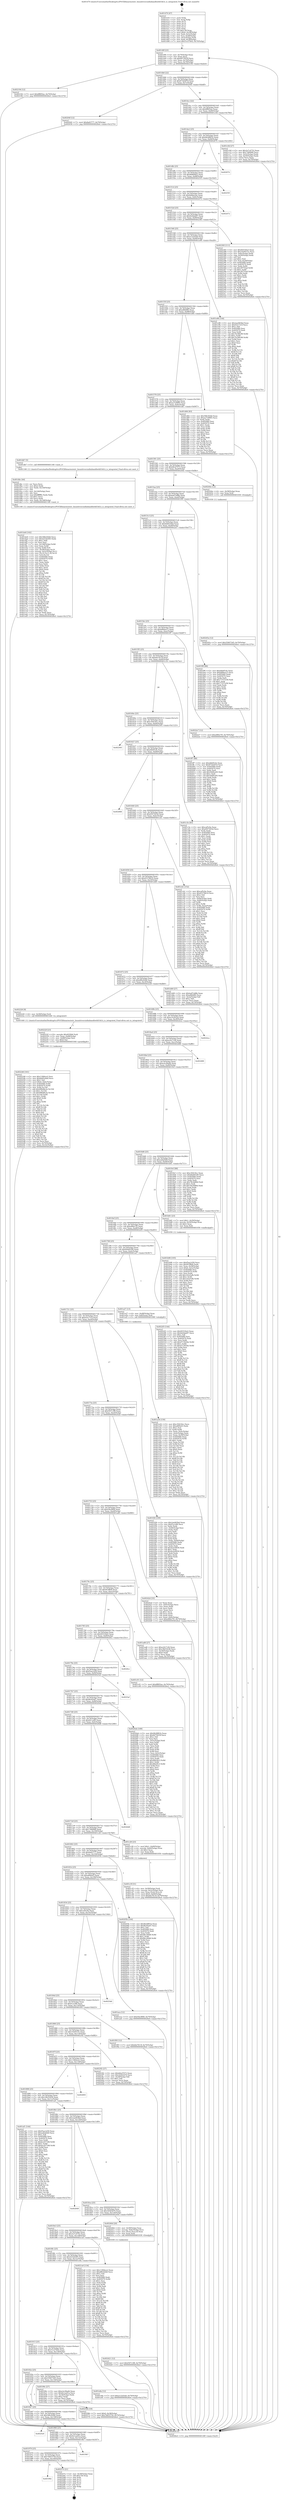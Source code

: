 digraph "0x401470" {
  label = "0x401470 (/mnt/c/Users/mathe/Desktop/tcc/POCII/binaries/extr_linuxdriversinfinibandhwhfi1hfi.h_is_integrated_Final-ollvm.out::main(0))"
  labelloc = "t"
  node[shape=record]

  Entry [label="",width=0.3,height=0.3,shape=circle,fillcolor=black,style=filled]
  "0x40149f" [label="{
     0x40149f [23]\l
     | [instrs]\l
     &nbsp;&nbsp;0x40149f \<+3\>: mov -0x70(%rbp),%eax\l
     &nbsp;&nbsp;0x4014a2 \<+2\>: mov %eax,%ecx\l
     &nbsp;&nbsp;0x4014a4 \<+6\>: sub $0x8475935f,%ecx\l
     &nbsp;&nbsp;0x4014aa \<+3\>: mov %eax,-0x74(%rbp)\l
     &nbsp;&nbsp;0x4014ad \<+3\>: mov %ecx,-0x78(%rbp)\l
     &nbsp;&nbsp;0x4014b0 \<+6\>: je 0000000000402194 \<main+0xd24\>\l
  }"]
  "0x402194" [label="{
     0x402194 [12]\l
     | [instrs]\l
     &nbsp;&nbsp;0x402194 \<+7\>: movl $0x8ff0f3ee,-0x70(%rbp)\l
     &nbsp;&nbsp;0x40219b \<+5\>: jmp 00000000004026e4 \<main+0x1274\>\l
  }"]
  "0x4014b6" [label="{
     0x4014b6 [22]\l
     | [instrs]\l
     &nbsp;&nbsp;0x4014b6 \<+5\>: jmp 00000000004014bb \<main+0x4b\>\l
     &nbsp;&nbsp;0x4014bb \<+3\>: mov -0x74(%rbp),%eax\l
     &nbsp;&nbsp;0x4014be \<+5\>: sub $0x873d297d,%eax\l
     &nbsp;&nbsp;0x4014c3 \<+3\>: mov %eax,-0x7c(%rbp)\l
     &nbsp;&nbsp;0x4014c6 \<+6\>: je 000000000040204f \<main+0xbdf\>\l
  }"]
  Exit [label="",width=0.3,height=0.3,shape=circle,fillcolor=black,style=filled,peripheries=2]
  "0x40204f" [label="{
     0x40204f [12]\l
     | [instrs]\l
     &nbsp;&nbsp;0x40204f \<+7\>: movl $0x8a63777,-0x70(%rbp)\l
     &nbsp;&nbsp;0x402056 \<+5\>: jmp 00000000004026e4 \<main+0x1274\>\l
  }"]
  "0x4014cc" [label="{
     0x4014cc [22]\l
     | [instrs]\l
     &nbsp;&nbsp;0x4014cc \<+5\>: jmp 00000000004014d1 \<main+0x61\>\l
     &nbsp;&nbsp;0x4014d1 \<+3\>: mov -0x74(%rbp),%eax\l
     &nbsp;&nbsp;0x4014d4 \<+5\>: sub $0x8ff0f3ee,%eax\l
     &nbsp;&nbsp;0x4014d9 \<+3\>: mov %eax,-0x80(%rbp)\l
     &nbsp;&nbsp;0x4014dc \<+6\>: je 0000000000401c0d \<main+0x79d\>\l
  }"]
  "0x401992" [label="{
     0x401992\l
  }", style=dashed]
  "0x401c0d" [label="{
     0x401c0d [27]\l
     | [instrs]\l
     &nbsp;&nbsp;0x401c0d \<+5\>: mov $0x3e7c4752,%eax\l
     &nbsp;&nbsp;0x401c12 \<+5\>: mov $0x7366968,%ecx\l
     &nbsp;&nbsp;0x401c17 \<+3\>: mov -0x5c(%rbp),%edx\l
     &nbsp;&nbsp;0x401c1a \<+3\>: cmp -0x50(%rbp),%edx\l
     &nbsp;&nbsp;0x401c1d \<+3\>: cmovl %ecx,%eax\l
     &nbsp;&nbsp;0x401c20 \<+3\>: mov %eax,-0x70(%rbp)\l
     &nbsp;&nbsp;0x401c23 \<+5\>: jmp 00000000004026e4 \<main+0x1274\>\l
  }"]
  "0x4014e2" [label="{
     0x4014e2 [25]\l
     | [instrs]\l
     &nbsp;&nbsp;0x4014e2 \<+5\>: jmp 00000000004014e7 \<main+0x77\>\l
     &nbsp;&nbsp;0x4014e7 \<+3\>: mov -0x74(%rbp),%eax\l
     &nbsp;&nbsp;0x4014ea \<+5\>: sub $0x9b28f61b,%eax\l
     &nbsp;&nbsp;0x4014ef \<+6\>: mov %eax,-0x84(%rbp)\l
     &nbsp;&nbsp;0x4014f5 \<+6\>: je 0000000000402674 \<main+0x1204\>\l
  }"]
  "0x40257e" [label="{
     0x40257e [21]\l
     | [instrs]\l
     &nbsp;&nbsp;0x40257e \<+3\>: mov -0x38(%rbp),%eax\l
     &nbsp;&nbsp;0x402581 \<+7\>: add $0x138,%rsp\l
     &nbsp;&nbsp;0x402588 \<+1\>: pop %rbx\l
     &nbsp;&nbsp;0x402589 \<+2\>: pop %r12\l
     &nbsp;&nbsp;0x40258b \<+2\>: pop %r13\l
     &nbsp;&nbsp;0x40258d \<+2\>: pop %r14\l
     &nbsp;&nbsp;0x40258f \<+2\>: pop %r15\l
     &nbsp;&nbsp;0x402591 \<+1\>: pop %rbp\l
     &nbsp;&nbsp;0x402592 \<+1\>: ret\l
  }"]
  "0x402674" [label="{
     0x402674\l
  }", style=dashed]
  "0x4014fb" [label="{
     0x4014fb [25]\l
     | [instrs]\l
     &nbsp;&nbsp;0x4014fb \<+5\>: jmp 0000000000401500 \<main+0x90\>\l
     &nbsp;&nbsp;0x401500 \<+3\>: mov -0x74(%rbp),%eax\l
     &nbsp;&nbsp;0x401503 \<+5\>: sub $0x9b8f48e2,%eax\l
     &nbsp;&nbsp;0x401508 \<+6\>: mov %eax,-0x88(%rbp)\l
     &nbsp;&nbsp;0x40150e \<+6\>: je 000000000040255f \<main+0x10ef\>\l
  }"]
  "0x401979" [label="{
     0x401979 [25]\l
     | [instrs]\l
     &nbsp;&nbsp;0x401979 \<+5\>: jmp 000000000040197e \<main+0x50e\>\l
     &nbsp;&nbsp;0x40197e \<+3\>: mov -0x74(%rbp),%eax\l
     &nbsp;&nbsp;0x401981 \<+5\>: sub $0x7b853750,%eax\l
     &nbsp;&nbsp;0x401986 \<+6\>: mov %eax,-0x140(%rbp)\l
     &nbsp;&nbsp;0x40198c \<+6\>: je 000000000040257e \<main+0x110e\>\l
  }"]
  "0x40255f" [label="{
     0x40255f\l
  }", style=dashed]
  "0x401514" [label="{
     0x401514 [25]\l
     | [instrs]\l
     &nbsp;&nbsp;0x401514 \<+5\>: jmp 0000000000401519 \<main+0xa9\>\l
     &nbsp;&nbsp;0x401519 \<+3\>: mov -0x74(%rbp),%eax\l
     &nbsp;&nbsp;0x40151c \<+5\>: sub $0x9d4be2ae,%eax\l
     &nbsp;&nbsp;0x401521 \<+6\>: mov %eax,-0x8c(%rbp)\l
     &nbsp;&nbsp;0x401527 \<+6\>: je 0000000000402472 \<main+0x1002\>\l
  }"]
  "0x4019b7" [label="{
     0x4019b7\l
  }", style=dashed]
  "0x402472" [label="{
     0x402472\l
  }", style=dashed]
  "0x40152d" [label="{
     0x40152d [25]\l
     | [instrs]\l
     &nbsp;&nbsp;0x40152d \<+5\>: jmp 0000000000401532 \<main+0xc2\>\l
     &nbsp;&nbsp;0x401532 \<+3\>: mov -0x74(%rbp),%eax\l
     &nbsp;&nbsp;0x401535 \<+5\>: sub $0x9e0dab97,%eax\l
     &nbsp;&nbsp;0x40153a \<+6\>: mov %eax,-0x90(%rbp)\l
     &nbsp;&nbsp;0x401540 \<+6\>: je 0000000000402383 \<main+0xf13\>\l
  }"]
  "0x401960" [label="{
     0x401960 [25]\l
     | [instrs]\l
     &nbsp;&nbsp;0x401960 \<+5\>: jmp 0000000000401965 \<main+0x4f5\>\l
     &nbsp;&nbsp;0x401965 \<+3\>: mov -0x74(%rbp),%eax\l
     &nbsp;&nbsp;0x401968 \<+5\>: sub $0x6e1ae61a,%eax\l
     &nbsp;&nbsp;0x40196d \<+6\>: mov %eax,-0x13c(%rbp)\l
     &nbsp;&nbsp;0x401973 \<+6\>: je 00000000004019b7 \<main+0x547\>\l
  }"]
  "0x402383" [label="{
     0x402383 [111]\l
     | [instrs]\l
     &nbsp;&nbsp;0x402383 \<+5\>: mov $0xf45530a5,%eax\l
     &nbsp;&nbsp;0x402388 \<+5\>: mov $0x1029515c,%ecx\l
     &nbsp;&nbsp;0x40238d \<+3\>: mov -0x6c(%rbp),%edx\l
     &nbsp;&nbsp;0x402390 \<+3\>: cmp -0x50(%rbp),%edx\l
     &nbsp;&nbsp;0x402393 \<+4\>: setl %sil\l
     &nbsp;&nbsp;0x402397 \<+4\>: and $0x1,%sil\l
     &nbsp;&nbsp;0x40239b \<+4\>: mov %sil,-0x29(%rbp)\l
     &nbsp;&nbsp;0x40239f \<+7\>: mov 0x405060,%edx\l
     &nbsp;&nbsp;0x4023a6 \<+7\>: mov 0x405070,%edi\l
     &nbsp;&nbsp;0x4023ad \<+3\>: mov %edx,%r8d\l
     &nbsp;&nbsp;0x4023b0 \<+7\>: sub $0x39755ad,%r8d\l
     &nbsp;&nbsp;0x4023b7 \<+4\>: sub $0x1,%r8d\l
     &nbsp;&nbsp;0x4023bb \<+7\>: add $0x39755ad,%r8d\l
     &nbsp;&nbsp;0x4023c2 \<+4\>: imul %r8d,%edx\l
     &nbsp;&nbsp;0x4023c6 \<+3\>: and $0x1,%edx\l
     &nbsp;&nbsp;0x4023c9 \<+3\>: cmp $0x0,%edx\l
     &nbsp;&nbsp;0x4023cc \<+4\>: sete %sil\l
     &nbsp;&nbsp;0x4023d0 \<+3\>: cmp $0xa,%edi\l
     &nbsp;&nbsp;0x4023d3 \<+4\>: setl %r9b\l
     &nbsp;&nbsp;0x4023d7 \<+3\>: mov %sil,%r10b\l
     &nbsp;&nbsp;0x4023da \<+3\>: and %r9b,%r10b\l
     &nbsp;&nbsp;0x4023dd \<+3\>: xor %r9b,%sil\l
     &nbsp;&nbsp;0x4023e0 \<+3\>: or %sil,%r10b\l
     &nbsp;&nbsp;0x4023e3 \<+4\>: test $0x1,%r10b\l
     &nbsp;&nbsp;0x4023e7 \<+3\>: cmovne %ecx,%eax\l
     &nbsp;&nbsp;0x4023ea \<+3\>: mov %eax,-0x70(%rbp)\l
     &nbsp;&nbsp;0x4023ed \<+5\>: jmp 00000000004026e4 \<main+0x1274\>\l
  }"]
  "0x401546" [label="{
     0x401546 [25]\l
     | [instrs]\l
     &nbsp;&nbsp;0x401546 \<+5\>: jmp 000000000040154b \<main+0xdb\>\l
     &nbsp;&nbsp;0x40154b \<+3\>: mov -0x74(%rbp),%eax\l
     &nbsp;&nbsp;0x40154e \<+5\>: sub $0xa122d3a6,%eax\l
     &nbsp;&nbsp;0x401553 \<+6\>: mov %eax,-0x94(%rbp)\l
     &nbsp;&nbsp;0x401559 \<+6\>: je 0000000000401e96 \<main+0xa26\>\l
  }"]
  "0x4025e9" [label="{
     0x4025e9\l
  }", style=dashed]
  "0x401e96" [label="{
     0x401e96 [144]\l
     | [instrs]\l
     &nbsp;&nbsp;0x401e96 \<+5\>: mov $0x2ae063bd,%eax\l
     &nbsp;&nbsp;0x401e9b \<+5\>: mov $0xf1b1721f,%ecx\l
     &nbsp;&nbsp;0x401ea0 \<+2\>: mov $0x1,%dl\l
     &nbsp;&nbsp;0x401ea2 \<+7\>: mov 0x405060,%esi\l
     &nbsp;&nbsp;0x401ea9 \<+7\>: mov 0x405070,%edi\l
     &nbsp;&nbsp;0x401eb0 \<+3\>: mov %esi,%r8d\l
     &nbsp;&nbsp;0x401eb3 \<+7\>: sub $0x7b188c99,%r8d\l
     &nbsp;&nbsp;0x401eba \<+4\>: sub $0x1,%r8d\l
     &nbsp;&nbsp;0x401ebe \<+7\>: add $0x7b188c99,%r8d\l
     &nbsp;&nbsp;0x401ec5 \<+4\>: imul %r8d,%esi\l
     &nbsp;&nbsp;0x401ec9 \<+3\>: and $0x1,%esi\l
     &nbsp;&nbsp;0x401ecc \<+3\>: cmp $0x0,%esi\l
     &nbsp;&nbsp;0x401ecf \<+4\>: sete %r9b\l
     &nbsp;&nbsp;0x401ed3 \<+3\>: cmp $0xa,%edi\l
     &nbsp;&nbsp;0x401ed6 \<+4\>: setl %r10b\l
     &nbsp;&nbsp;0x401eda \<+3\>: mov %r9b,%r11b\l
     &nbsp;&nbsp;0x401edd \<+4\>: xor $0xff,%r11b\l
     &nbsp;&nbsp;0x401ee1 \<+3\>: mov %r10b,%bl\l
     &nbsp;&nbsp;0x401ee4 \<+3\>: xor $0xff,%bl\l
     &nbsp;&nbsp;0x401ee7 \<+3\>: xor $0x1,%dl\l
     &nbsp;&nbsp;0x401eea \<+3\>: mov %r11b,%r14b\l
     &nbsp;&nbsp;0x401eed \<+4\>: and $0xff,%r14b\l
     &nbsp;&nbsp;0x401ef1 \<+3\>: and %dl,%r9b\l
     &nbsp;&nbsp;0x401ef4 \<+3\>: mov %bl,%r15b\l
     &nbsp;&nbsp;0x401ef7 \<+4\>: and $0xff,%r15b\l
     &nbsp;&nbsp;0x401efb \<+3\>: and %dl,%r10b\l
     &nbsp;&nbsp;0x401efe \<+3\>: or %r9b,%r14b\l
     &nbsp;&nbsp;0x401f01 \<+3\>: or %r10b,%r15b\l
     &nbsp;&nbsp;0x401f04 \<+3\>: xor %r15b,%r14b\l
     &nbsp;&nbsp;0x401f07 \<+3\>: or %bl,%r11b\l
     &nbsp;&nbsp;0x401f0a \<+4\>: xor $0xff,%r11b\l
     &nbsp;&nbsp;0x401f0e \<+3\>: or $0x1,%dl\l
     &nbsp;&nbsp;0x401f11 \<+3\>: and %dl,%r11b\l
     &nbsp;&nbsp;0x401f14 \<+3\>: or %r11b,%r14b\l
     &nbsp;&nbsp;0x401f17 \<+4\>: test $0x1,%r14b\l
     &nbsp;&nbsp;0x401f1b \<+3\>: cmovne %ecx,%eax\l
     &nbsp;&nbsp;0x401f1e \<+3\>: mov %eax,-0x70(%rbp)\l
     &nbsp;&nbsp;0x401f21 \<+5\>: jmp 00000000004026e4 \<main+0x1274\>\l
  }"]
  "0x40155f" [label="{
     0x40155f [25]\l
     | [instrs]\l
     &nbsp;&nbsp;0x40155f \<+5\>: jmp 0000000000401564 \<main+0xf4\>\l
     &nbsp;&nbsp;0x401564 \<+3\>: mov -0x74(%rbp),%eax\l
     &nbsp;&nbsp;0x401567 \<+5\>: sub $0xa8fd4ff2,%eax\l
     &nbsp;&nbsp;0x40156c \<+6\>: mov %eax,-0x98(%rbp)\l
     &nbsp;&nbsp;0x401572 \<+6\>: je 0000000000401d64 \<main+0x8f4\>\l
  }"]
  "0x401947" [label="{
     0x401947 [25]\l
     | [instrs]\l
     &nbsp;&nbsp;0x401947 \<+5\>: jmp 000000000040194c \<main+0x4dc\>\l
     &nbsp;&nbsp;0x40194c \<+3\>: mov -0x74(%rbp),%eax\l
     &nbsp;&nbsp;0x40194f \<+5\>: sub $0x586c92b6,%eax\l
     &nbsp;&nbsp;0x401954 \<+6\>: mov %eax,-0x138(%rbp)\l
     &nbsp;&nbsp;0x40195a \<+6\>: je 00000000004025e9 \<main+0x1179\>\l
  }"]
  "0x401d64" [label="{
     0x401d64 [83]\l
     | [instrs]\l
     &nbsp;&nbsp;0x401d64 \<+5\>: mov $0x586c92b6,%eax\l
     &nbsp;&nbsp;0x401d69 \<+5\>: mov $0xae7e9995,%ecx\l
     &nbsp;&nbsp;0x401d6e \<+2\>: xor %edx,%edx\l
     &nbsp;&nbsp;0x401d70 \<+7\>: mov 0x405060,%esi\l
     &nbsp;&nbsp;0x401d77 \<+7\>: mov 0x405070,%edi\l
     &nbsp;&nbsp;0x401d7e \<+3\>: sub $0x1,%edx\l
     &nbsp;&nbsp;0x401d81 \<+3\>: mov %esi,%r8d\l
     &nbsp;&nbsp;0x401d84 \<+3\>: add %edx,%r8d\l
     &nbsp;&nbsp;0x401d87 \<+4\>: imul %r8d,%esi\l
     &nbsp;&nbsp;0x401d8b \<+3\>: and $0x1,%esi\l
     &nbsp;&nbsp;0x401d8e \<+3\>: cmp $0x0,%esi\l
     &nbsp;&nbsp;0x401d91 \<+4\>: sete %r9b\l
     &nbsp;&nbsp;0x401d95 \<+3\>: cmp $0xa,%edi\l
     &nbsp;&nbsp;0x401d98 \<+4\>: setl %r10b\l
     &nbsp;&nbsp;0x401d9c \<+3\>: mov %r9b,%r11b\l
     &nbsp;&nbsp;0x401d9f \<+3\>: and %r10b,%r11b\l
     &nbsp;&nbsp;0x401da2 \<+3\>: xor %r10b,%r9b\l
     &nbsp;&nbsp;0x401da5 \<+3\>: or %r9b,%r11b\l
     &nbsp;&nbsp;0x401da8 \<+4\>: test $0x1,%r11b\l
     &nbsp;&nbsp;0x401dac \<+3\>: cmovne %ecx,%eax\l
     &nbsp;&nbsp;0x401daf \<+3\>: mov %eax,-0x70(%rbp)\l
     &nbsp;&nbsp;0x401db2 \<+5\>: jmp 00000000004026e4 \<main+0x1274\>\l
  }"]
  "0x401578" [label="{
     0x401578 [25]\l
     | [instrs]\l
     &nbsp;&nbsp;0x401578 \<+5\>: jmp 000000000040157d \<main+0x10d\>\l
     &nbsp;&nbsp;0x40157d \<+3\>: mov -0x74(%rbp),%eax\l
     &nbsp;&nbsp;0x401580 \<+5\>: sub $0xae7e9995,%eax\l
     &nbsp;&nbsp;0x401585 \<+6\>: mov %eax,-0x9c(%rbp)\l
     &nbsp;&nbsp;0x40158b \<+6\>: je 0000000000401db7 \<main+0x947\>\l
  }"]
  "0x40256b" [label="{
     0x40256b [19]\l
     | [instrs]\l
     &nbsp;&nbsp;0x40256b \<+7\>: movl $0x0,-0x38(%rbp)\l
     &nbsp;&nbsp;0x402572 \<+7\>: movl $0x7b853750,-0x70(%rbp)\l
     &nbsp;&nbsp;0x402579 \<+5\>: jmp 00000000004026e4 \<main+0x1274\>\l
  }"]
  "0x401db7" [label="{
     0x401db7 [5]\l
     | [instrs]\l
     &nbsp;&nbsp;0x401db7 \<+5\>: call 0000000000401160 \<next_i\>\l
     | [calls]\l
     &nbsp;&nbsp;0x401160 \{1\} (/mnt/c/Users/mathe/Desktop/tcc/POCII/binaries/extr_linuxdriversinfinibandhwhfi1hfi.h_is_integrated_Final-ollvm.out::next_i)\l
  }"]
  "0x401591" [label="{
     0x401591 [25]\l
     | [instrs]\l
     &nbsp;&nbsp;0x401591 \<+5\>: jmp 0000000000401596 \<main+0x126\>\l
     &nbsp;&nbsp;0x401596 \<+3\>: mov -0x74(%rbp),%eax\l
     &nbsp;&nbsp;0x401599 \<+5\>: sub $0xb8cd7073,%eax\l
     &nbsp;&nbsp;0x40159e \<+6\>: mov %eax,-0xa0(%rbp)\l
     &nbsp;&nbsp;0x4015a4 \<+6\>: je 000000000040244e \<main+0xfde\>\l
  }"]
  "0x40245a" [label="{
     0x40245a [12]\l
     | [instrs]\l
     &nbsp;&nbsp;0x40245a \<+7\>: movl $0x559073d5,-0x70(%rbp)\l
     &nbsp;&nbsp;0x402461 \<+5\>: jmp 00000000004026e4 \<main+0x1274\>\l
  }"]
  "0x40244e" [label="{
     0x40244e [12]\l
     | [instrs]\l
     &nbsp;&nbsp;0x40244e \<+4\>: mov -0x58(%rbp),%rax\l
     &nbsp;&nbsp;0x402452 \<+3\>: mov %rax,%rdi\l
     &nbsp;&nbsp;0x402455 \<+5\>: call 0000000000401030 \<free@plt\>\l
     | [calls]\l
     &nbsp;&nbsp;0x401030 \{1\} (unknown)\l
  }"]
  "0x4015aa" [label="{
     0x4015aa [25]\l
     | [instrs]\l
     &nbsp;&nbsp;0x4015aa \<+5\>: jmp 00000000004015af \<main+0x13f\>\l
     &nbsp;&nbsp;0x4015af \<+3\>: mov -0x74(%rbp),%eax\l
     &nbsp;&nbsp;0x4015b2 \<+5\>: sub $0xba97e88b,%eax\l
     &nbsp;&nbsp;0x4015b7 \<+6\>: mov %eax,-0xa4(%rbp)\l
     &nbsp;&nbsp;0x4015bd \<+6\>: je 0000000000401f9f \<main+0xb2f\>\l
  }"]
  "0x402421" [label="{
     0x402421 [12]\l
     | [instrs]\l
     &nbsp;&nbsp;0x402421 \<+7\>: movl $0xf307c3f8,-0x70(%rbp)\l
     &nbsp;&nbsp;0x402428 \<+5\>: jmp 00000000004026e4 \<main+0x1274\>\l
  }"]
  "0x401f9f" [label="{
     0x401f9f [88]\l
     | [instrs]\l
     &nbsp;&nbsp;0x401f9f \<+5\>: mov $0xd4b95cfe,%eax\l
     &nbsp;&nbsp;0x401fa4 \<+5\>: mov $0xbf69ea15,%ecx\l
     &nbsp;&nbsp;0x401fa9 \<+7\>: mov 0x405060,%edx\l
     &nbsp;&nbsp;0x401fb0 \<+7\>: mov 0x405070,%esi\l
     &nbsp;&nbsp;0x401fb7 \<+2\>: mov %edx,%edi\l
     &nbsp;&nbsp;0x401fb9 \<+6\>: add $0x77537e58,%edi\l
     &nbsp;&nbsp;0x401fbf \<+3\>: sub $0x1,%edi\l
     &nbsp;&nbsp;0x401fc2 \<+6\>: sub $0x77537e58,%edi\l
     &nbsp;&nbsp;0x401fc8 \<+3\>: imul %edi,%edx\l
     &nbsp;&nbsp;0x401fcb \<+3\>: and $0x1,%edx\l
     &nbsp;&nbsp;0x401fce \<+3\>: cmp $0x0,%edx\l
     &nbsp;&nbsp;0x401fd1 \<+4\>: sete %r8b\l
     &nbsp;&nbsp;0x401fd5 \<+3\>: cmp $0xa,%esi\l
     &nbsp;&nbsp;0x401fd8 \<+4\>: setl %r9b\l
     &nbsp;&nbsp;0x401fdc \<+3\>: mov %r8b,%r10b\l
     &nbsp;&nbsp;0x401fdf \<+3\>: and %r9b,%r10b\l
     &nbsp;&nbsp;0x401fe2 \<+3\>: xor %r9b,%r8b\l
     &nbsp;&nbsp;0x401fe5 \<+3\>: or %r8b,%r10b\l
     &nbsp;&nbsp;0x401fe8 \<+4\>: test $0x1,%r10b\l
     &nbsp;&nbsp;0x401fec \<+3\>: cmovne %ecx,%eax\l
     &nbsp;&nbsp;0x401fef \<+3\>: mov %eax,-0x70(%rbp)\l
     &nbsp;&nbsp;0x401ff2 \<+5\>: jmp 00000000004026e4 \<main+0x1274\>\l
  }"]
  "0x4015c3" [label="{
     0x4015c3 [25]\l
     | [instrs]\l
     &nbsp;&nbsp;0x4015c3 \<+5\>: jmp 00000000004015c8 \<main+0x158\>\l
     &nbsp;&nbsp;0x4015c8 \<+3\>: mov -0x74(%rbp),%eax\l
     &nbsp;&nbsp;0x4015cb \<+5\>: sub $0xbb85cbbd,%eax\l
     &nbsp;&nbsp;0x4015d0 \<+6\>: mov %eax,-0xa8(%rbp)\l
     &nbsp;&nbsp;0x4015d6 \<+6\>: je 00000000004022e7 \<main+0xe77\>\l
  }"]
  "0x402246" [label="{
     0x402246 [161]\l
     | [instrs]\l
     &nbsp;&nbsp;0x402246 \<+5\>: mov $0x11964ce2,%esi\l
     &nbsp;&nbsp;0x40224b \<+5\>: mov $0xbb85cbbd,%ecx\l
     &nbsp;&nbsp;0x402250 \<+2\>: mov $0x1,%dl\l
     &nbsp;&nbsp;0x402252 \<+7\>: movl $0x0,-0x6c(%rbp)\l
     &nbsp;&nbsp;0x402259 \<+8\>: mov 0x405060,%r8d\l
     &nbsp;&nbsp;0x402261 \<+8\>: mov 0x405070,%r9d\l
     &nbsp;&nbsp;0x402269 \<+3\>: mov %r8d,%r10d\l
     &nbsp;&nbsp;0x40226c \<+7\>: add $0x996d8e3e,%r10d\l
     &nbsp;&nbsp;0x402273 \<+4\>: sub $0x1,%r10d\l
     &nbsp;&nbsp;0x402277 \<+7\>: sub $0x996d8e3e,%r10d\l
     &nbsp;&nbsp;0x40227e \<+4\>: imul %r10d,%r8d\l
     &nbsp;&nbsp;0x402282 \<+4\>: and $0x1,%r8d\l
     &nbsp;&nbsp;0x402286 \<+4\>: cmp $0x0,%r8d\l
     &nbsp;&nbsp;0x40228a \<+4\>: sete %r11b\l
     &nbsp;&nbsp;0x40228e \<+4\>: cmp $0xa,%r9d\l
     &nbsp;&nbsp;0x402292 \<+3\>: setl %bl\l
     &nbsp;&nbsp;0x402295 \<+3\>: mov %r11b,%r14b\l
     &nbsp;&nbsp;0x402298 \<+4\>: xor $0xff,%r14b\l
     &nbsp;&nbsp;0x40229c \<+3\>: mov %bl,%r15b\l
     &nbsp;&nbsp;0x40229f \<+4\>: xor $0xff,%r15b\l
     &nbsp;&nbsp;0x4022a3 \<+3\>: xor $0x0,%dl\l
     &nbsp;&nbsp;0x4022a6 \<+3\>: mov %r14b,%r12b\l
     &nbsp;&nbsp;0x4022a9 \<+4\>: and $0x0,%r12b\l
     &nbsp;&nbsp;0x4022ad \<+3\>: and %dl,%r11b\l
     &nbsp;&nbsp;0x4022b0 \<+3\>: mov %r15b,%r13b\l
     &nbsp;&nbsp;0x4022b3 \<+4\>: and $0x0,%r13b\l
     &nbsp;&nbsp;0x4022b7 \<+2\>: and %dl,%bl\l
     &nbsp;&nbsp;0x4022b9 \<+3\>: or %r11b,%r12b\l
     &nbsp;&nbsp;0x4022bc \<+3\>: or %bl,%r13b\l
     &nbsp;&nbsp;0x4022bf \<+3\>: xor %r13b,%r12b\l
     &nbsp;&nbsp;0x4022c2 \<+3\>: or %r15b,%r14b\l
     &nbsp;&nbsp;0x4022c5 \<+4\>: xor $0xff,%r14b\l
     &nbsp;&nbsp;0x4022c9 \<+3\>: or $0x0,%dl\l
     &nbsp;&nbsp;0x4022cc \<+3\>: and %dl,%r14b\l
     &nbsp;&nbsp;0x4022cf \<+3\>: or %r14b,%r12b\l
     &nbsp;&nbsp;0x4022d2 \<+4\>: test $0x1,%r12b\l
     &nbsp;&nbsp;0x4022d6 \<+3\>: cmovne %ecx,%esi\l
     &nbsp;&nbsp;0x4022d9 \<+3\>: mov %esi,-0x70(%rbp)\l
     &nbsp;&nbsp;0x4022dc \<+6\>: mov %eax,-0x14c(%rbp)\l
     &nbsp;&nbsp;0x4022e2 \<+5\>: jmp 00000000004026e4 \<main+0x1274\>\l
  }"]
  "0x4022e7" [label="{
     0x4022e7 [12]\l
     | [instrs]\l
     &nbsp;&nbsp;0x4022e7 \<+7\>: movl $0xef80e7f5,-0x70(%rbp)\l
     &nbsp;&nbsp;0x4022ee \<+5\>: jmp 00000000004026e4 \<main+0x1274\>\l
  }"]
  "0x4015dc" [label="{
     0x4015dc [25]\l
     | [instrs]\l
     &nbsp;&nbsp;0x4015dc \<+5\>: jmp 00000000004015e1 \<main+0x171\>\l
     &nbsp;&nbsp;0x4015e1 \<+3\>: mov -0x74(%rbp),%eax\l
     &nbsp;&nbsp;0x4015e4 \<+5\>: sub $0xbf69ea15,%eax\l
     &nbsp;&nbsp;0x4015e9 \<+6\>: mov %eax,-0xac(%rbp)\l
     &nbsp;&nbsp;0x4015ef \<+6\>: je 0000000000401ff7 \<main+0xb87\>\l
  }"]
  "0x40222f" [label="{
     0x40222f [23]\l
     | [instrs]\l
     &nbsp;&nbsp;0x40222f \<+10\>: movabs $0x4030b6,%rdi\l
     &nbsp;&nbsp;0x402239 \<+3\>: mov %eax,-0x68(%rbp)\l
     &nbsp;&nbsp;0x40223c \<+3\>: mov -0x68(%rbp),%esi\l
     &nbsp;&nbsp;0x40223f \<+2\>: mov $0x0,%al\l
     &nbsp;&nbsp;0x402241 \<+5\>: call 0000000000401040 \<printf@plt\>\l
     | [calls]\l
     &nbsp;&nbsp;0x401040 \{1\} (unknown)\l
  }"]
  "0x401ff7" [label="{
     0x401ff7 [88]\l
     | [instrs]\l
     &nbsp;&nbsp;0x401ff7 \<+5\>: mov $0xd4b95cfe,%eax\l
     &nbsp;&nbsp;0x401ffc \<+5\>: mov $0x873d297d,%ecx\l
     &nbsp;&nbsp;0x402001 \<+7\>: mov 0x405060,%edx\l
     &nbsp;&nbsp;0x402008 \<+7\>: mov 0x405070,%esi\l
     &nbsp;&nbsp;0x40200f \<+2\>: mov %edx,%edi\l
     &nbsp;&nbsp;0x402011 \<+6\>: add $0x5448ce93,%edi\l
     &nbsp;&nbsp;0x402017 \<+3\>: sub $0x1,%edi\l
     &nbsp;&nbsp;0x40201a \<+6\>: sub $0x5448ce93,%edi\l
     &nbsp;&nbsp;0x402020 \<+3\>: imul %edi,%edx\l
     &nbsp;&nbsp;0x402023 \<+3\>: and $0x1,%edx\l
     &nbsp;&nbsp;0x402026 \<+3\>: cmp $0x0,%edx\l
     &nbsp;&nbsp;0x402029 \<+4\>: sete %r8b\l
     &nbsp;&nbsp;0x40202d \<+3\>: cmp $0xa,%esi\l
     &nbsp;&nbsp;0x402030 \<+4\>: setl %r9b\l
     &nbsp;&nbsp;0x402034 \<+3\>: mov %r8b,%r10b\l
     &nbsp;&nbsp;0x402037 \<+3\>: and %r9b,%r10b\l
     &nbsp;&nbsp;0x40203a \<+3\>: xor %r9b,%r8b\l
     &nbsp;&nbsp;0x40203d \<+3\>: or %r8b,%r10b\l
     &nbsp;&nbsp;0x402040 \<+4\>: test $0x1,%r10b\l
     &nbsp;&nbsp;0x402044 \<+3\>: cmovne %ecx,%eax\l
     &nbsp;&nbsp;0x402047 \<+3\>: mov %eax,-0x70(%rbp)\l
     &nbsp;&nbsp;0x40204a \<+5\>: jmp 00000000004026e4 \<main+0x1274\>\l
  }"]
  "0x4015f5" [label="{
     0x4015f5 [25]\l
     | [instrs]\l
     &nbsp;&nbsp;0x4015f5 \<+5\>: jmp 00000000004015fa \<main+0x18a\>\l
     &nbsp;&nbsp;0x4015fa \<+3\>: mov -0x74(%rbp),%eax\l
     &nbsp;&nbsp;0x4015fd \<+5\>: sub $0xbfa7613f,%eax\l
     &nbsp;&nbsp;0x401602 \<+6\>: mov %eax,-0xb0(%rbp)\l
     &nbsp;&nbsp;0x401608 \<+6\>: je 0000000000401c5e \<main+0x7ee\>\l
  }"]
  "0x401de8" [label="{
     0x401de8 [162]\l
     | [instrs]\l
     &nbsp;&nbsp;0x401de8 \<+5\>: mov $0x586c92b6,%ecx\l
     &nbsp;&nbsp;0x401ded \<+5\>: mov $0x4252b595,%edx\l
     &nbsp;&nbsp;0x401df2 \<+3\>: mov $0x1,%dil\l
     &nbsp;&nbsp;0x401df5 \<+2\>: xor %esi,%esi\l
     &nbsp;&nbsp;0x401df7 \<+7\>: mov -0x148(%rbp),%r8d\l
     &nbsp;&nbsp;0x401dfe \<+4\>: imul %eax,%r8d\l
     &nbsp;&nbsp;0x401e02 \<+3\>: movslq %r8d,%r9\l
     &nbsp;&nbsp;0x401e05 \<+4\>: mov -0x58(%rbp),%r10\l
     &nbsp;&nbsp;0x401e09 \<+4\>: movslq -0x5c(%rbp),%r11\l
     &nbsp;&nbsp;0x401e0d \<+4\>: mov (%r10,%r11,8),%r10\l
     &nbsp;&nbsp;0x401e11 \<+3\>: mov %r9,(%r10)\l
     &nbsp;&nbsp;0x401e14 \<+7\>: mov 0x405060,%eax\l
     &nbsp;&nbsp;0x401e1b \<+8\>: mov 0x405070,%r8d\l
     &nbsp;&nbsp;0x401e23 \<+3\>: sub $0x1,%esi\l
     &nbsp;&nbsp;0x401e26 \<+2\>: mov %eax,%ebx\l
     &nbsp;&nbsp;0x401e28 \<+2\>: add %esi,%ebx\l
     &nbsp;&nbsp;0x401e2a \<+3\>: imul %ebx,%eax\l
     &nbsp;&nbsp;0x401e2d \<+3\>: and $0x1,%eax\l
     &nbsp;&nbsp;0x401e30 \<+3\>: cmp $0x0,%eax\l
     &nbsp;&nbsp;0x401e33 \<+4\>: sete %r14b\l
     &nbsp;&nbsp;0x401e37 \<+4\>: cmp $0xa,%r8d\l
     &nbsp;&nbsp;0x401e3b \<+4\>: setl %r15b\l
     &nbsp;&nbsp;0x401e3f \<+3\>: mov %r14b,%r12b\l
     &nbsp;&nbsp;0x401e42 \<+4\>: xor $0xff,%r12b\l
     &nbsp;&nbsp;0x401e46 \<+3\>: mov %r15b,%r13b\l
     &nbsp;&nbsp;0x401e49 \<+4\>: xor $0xff,%r13b\l
     &nbsp;&nbsp;0x401e4d \<+4\>: xor $0x0,%dil\l
     &nbsp;&nbsp;0x401e51 \<+3\>: mov %r12b,%al\l
     &nbsp;&nbsp;0x401e54 \<+2\>: and $0x0,%al\l
     &nbsp;&nbsp;0x401e56 \<+3\>: and %dil,%r14b\l
     &nbsp;&nbsp;0x401e59 \<+3\>: mov %r13b,%sil\l
     &nbsp;&nbsp;0x401e5c \<+4\>: and $0x0,%sil\l
     &nbsp;&nbsp;0x401e60 \<+3\>: and %dil,%r15b\l
     &nbsp;&nbsp;0x401e63 \<+3\>: or %r14b,%al\l
     &nbsp;&nbsp;0x401e66 \<+3\>: or %r15b,%sil\l
     &nbsp;&nbsp;0x401e69 \<+3\>: xor %sil,%al\l
     &nbsp;&nbsp;0x401e6c \<+3\>: or %r13b,%r12b\l
     &nbsp;&nbsp;0x401e6f \<+4\>: xor $0xff,%r12b\l
     &nbsp;&nbsp;0x401e73 \<+4\>: or $0x0,%dil\l
     &nbsp;&nbsp;0x401e77 \<+3\>: and %dil,%r12b\l
     &nbsp;&nbsp;0x401e7a \<+3\>: or %r12b,%al\l
     &nbsp;&nbsp;0x401e7d \<+2\>: test $0x1,%al\l
     &nbsp;&nbsp;0x401e7f \<+3\>: cmovne %edx,%ecx\l
     &nbsp;&nbsp;0x401e82 \<+3\>: mov %ecx,-0x70(%rbp)\l
     &nbsp;&nbsp;0x401e85 \<+5\>: jmp 00000000004026e4 \<main+0x1274\>\l
  }"]
  "0x401c5e" [label="{
     0x401c5e [83]\l
     | [instrs]\l
     &nbsp;&nbsp;0x401c5e \<+5\>: mov $0xcaf5c9a,%eax\l
     &nbsp;&nbsp;0x401c63 \<+5\>: mov $0xd507403d,%ecx\l
     &nbsp;&nbsp;0x401c68 \<+2\>: xor %edx,%edx\l
     &nbsp;&nbsp;0x401c6a \<+7\>: mov 0x405060,%esi\l
     &nbsp;&nbsp;0x401c71 \<+7\>: mov 0x405070,%edi\l
     &nbsp;&nbsp;0x401c78 \<+3\>: sub $0x1,%edx\l
     &nbsp;&nbsp;0x401c7b \<+3\>: mov %esi,%r8d\l
     &nbsp;&nbsp;0x401c7e \<+3\>: add %edx,%r8d\l
     &nbsp;&nbsp;0x401c81 \<+4\>: imul %r8d,%esi\l
     &nbsp;&nbsp;0x401c85 \<+3\>: and $0x1,%esi\l
     &nbsp;&nbsp;0x401c88 \<+3\>: cmp $0x0,%esi\l
     &nbsp;&nbsp;0x401c8b \<+4\>: sete %r9b\l
     &nbsp;&nbsp;0x401c8f \<+3\>: cmp $0xa,%edi\l
     &nbsp;&nbsp;0x401c92 \<+4\>: setl %r10b\l
     &nbsp;&nbsp;0x401c96 \<+3\>: mov %r9b,%r11b\l
     &nbsp;&nbsp;0x401c99 \<+3\>: and %r10b,%r11b\l
     &nbsp;&nbsp;0x401c9c \<+3\>: xor %r10b,%r9b\l
     &nbsp;&nbsp;0x401c9f \<+3\>: or %r9b,%r11b\l
     &nbsp;&nbsp;0x401ca2 \<+4\>: test $0x1,%r11b\l
     &nbsp;&nbsp;0x401ca6 \<+3\>: cmovne %ecx,%eax\l
     &nbsp;&nbsp;0x401ca9 \<+3\>: mov %eax,-0x70(%rbp)\l
     &nbsp;&nbsp;0x401cac \<+5\>: jmp 00000000004026e4 \<main+0x1274\>\l
  }"]
  "0x40160e" [label="{
     0x40160e [25]\l
     | [instrs]\l
     &nbsp;&nbsp;0x40160e \<+5\>: jmp 0000000000401613 \<main+0x1a3\>\l
     &nbsp;&nbsp;0x401613 \<+3\>: mov -0x74(%rbp),%eax\l
     &nbsp;&nbsp;0x401616 \<+5\>: sub $0xc50418cc,%eax\l
     &nbsp;&nbsp;0x40161b \<+6\>: mov %eax,-0xb4(%rbp)\l
     &nbsp;&nbsp;0x401621 \<+6\>: je 0000000000402593 \<main+0x1123\>\l
  }"]
  "0x401dbc" [label="{
     0x401dbc [44]\l
     | [instrs]\l
     &nbsp;&nbsp;0x401dbc \<+2\>: xor %ecx,%ecx\l
     &nbsp;&nbsp;0x401dbe \<+5\>: mov $0x2,%edx\l
     &nbsp;&nbsp;0x401dc3 \<+6\>: mov %edx,-0x144(%rbp)\l
     &nbsp;&nbsp;0x401dc9 \<+1\>: cltd\l
     &nbsp;&nbsp;0x401dca \<+6\>: mov -0x144(%rbp),%esi\l
     &nbsp;&nbsp;0x401dd0 \<+2\>: idiv %esi\l
     &nbsp;&nbsp;0x401dd2 \<+6\>: imul $0xfffffffe,%edx,%edx\l
     &nbsp;&nbsp;0x401dd8 \<+3\>: sub $0x1,%ecx\l
     &nbsp;&nbsp;0x401ddb \<+2\>: sub %ecx,%edx\l
     &nbsp;&nbsp;0x401ddd \<+6\>: mov %edx,-0x148(%rbp)\l
     &nbsp;&nbsp;0x401de3 \<+5\>: call 0000000000401160 \<next_i\>\l
     | [calls]\l
     &nbsp;&nbsp;0x401160 \{1\} (/mnt/c/Users/mathe/Desktop/tcc/POCII/binaries/extr_linuxdriversinfinibandhwhfi1hfi.h_is_integrated_Final-ollvm.out::next_i)\l
  }"]
  "0x402593" [label="{
     0x402593\l
  }", style=dashed]
  "0x401627" [label="{
     0x401627 [25]\l
     | [instrs]\l
     &nbsp;&nbsp;0x401627 \<+5\>: jmp 000000000040162c \<main+0x1bc\>\l
     &nbsp;&nbsp;0x40162c \<+3\>: mov -0x74(%rbp),%eax\l
     &nbsp;&nbsp;0x40162f \<+5\>: sub $0xd4b95cfe,%eax\l
     &nbsp;&nbsp;0x401634 \<+6\>: mov %eax,-0xb8(%rbp)\l
     &nbsp;&nbsp;0x40163a \<+6\>: je 0000000000402668 \<main+0x11f8\>\l
  }"]
  "0x401c3f" [label="{
     0x401c3f [31]\l
     | [instrs]\l
     &nbsp;&nbsp;0x401c3f \<+4\>: mov -0x58(%rbp),%rdi\l
     &nbsp;&nbsp;0x401c43 \<+4\>: movslq -0x5c(%rbp),%rcx\l
     &nbsp;&nbsp;0x401c47 \<+4\>: mov %rax,(%rdi,%rcx,8)\l
     &nbsp;&nbsp;0x401c4b \<+7\>: movl $0x0,-0x64(%rbp)\l
     &nbsp;&nbsp;0x401c52 \<+7\>: movl $0xbfa7613f,-0x70(%rbp)\l
     &nbsp;&nbsp;0x401c59 \<+5\>: jmp 00000000004026e4 \<main+0x1274\>\l
  }"]
  "0x402668" [label="{
     0x402668\l
  }", style=dashed]
  "0x401640" [label="{
     0x401640 [25]\l
     | [instrs]\l
     &nbsp;&nbsp;0x401640 \<+5\>: jmp 0000000000401645 \<main+0x1d5\>\l
     &nbsp;&nbsp;0x401645 \<+3\>: mov -0x74(%rbp),%eax\l
     &nbsp;&nbsp;0x401648 \<+5\>: sub $0xd507403d,%eax\l
     &nbsp;&nbsp;0x40164d \<+6\>: mov %eax,-0xbc(%rbp)\l
     &nbsp;&nbsp;0x401653 \<+6\>: je 0000000000401cb1 \<main+0x841\>\l
  }"]
  "0x401b98" [label="{
     0x401b98 [105]\l
     | [instrs]\l
     &nbsp;&nbsp;0x401b98 \<+5\>: mov $0xf5aa1d39,%ecx\l
     &nbsp;&nbsp;0x401b9d \<+5\>: mov $0xf41ffbfd,%edx\l
     &nbsp;&nbsp;0x401ba2 \<+4\>: mov %rax,-0x58(%rbp)\l
     &nbsp;&nbsp;0x401ba6 \<+7\>: movl $0x0,-0x5c(%rbp)\l
     &nbsp;&nbsp;0x401bad \<+7\>: mov 0x405060,%esi\l
     &nbsp;&nbsp;0x401bb4 \<+8\>: mov 0x405070,%r8d\l
     &nbsp;&nbsp;0x401bbc \<+3\>: mov %esi,%r9d\l
     &nbsp;&nbsp;0x401bbf \<+7\>: add $0x143e5efb,%r9d\l
     &nbsp;&nbsp;0x401bc6 \<+4\>: sub $0x1,%r9d\l
     &nbsp;&nbsp;0x401bca \<+7\>: sub $0x143e5efb,%r9d\l
     &nbsp;&nbsp;0x401bd1 \<+4\>: imul %r9d,%esi\l
     &nbsp;&nbsp;0x401bd5 \<+3\>: and $0x1,%esi\l
     &nbsp;&nbsp;0x401bd8 \<+3\>: cmp $0x0,%esi\l
     &nbsp;&nbsp;0x401bdb \<+4\>: sete %r10b\l
     &nbsp;&nbsp;0x401bdf \<+4\>: cmp $0xa,%r8d\l
     &nbsp;&nbsp;0x401be3 \<+4\>: setl %r11b\l
     &nbsp;&nbsp;0x401be7 \<+3\>: mov %r10b,%bl\l
     &nbsp;&nbsp;0x401bea \<+3\>: and %r11b,%bl\l
     &nbsp;&nbsp;0x401bed \<+3\>: xor %r11b,%r10b\l
     &nbsp;&nbsp;0x401bf0 \<+3\>: or %r10b,%bl\l
     &nbsp;&nbsp;0x401bf3 \<+3\>: test $0x1,%bl\l
     &nbsp;&nbsp;0x401bf6 \<+3\>: cmovne %edx,%ecx\l
     &nbsp;&nbsp;0x401bf9 \<+3\>: mov %ecx,-0x70(%rbp)\l
     &nbsp;&nbsp;0x401bfc \<+5\>: jmp 00000000004026e4 \<main+0x1274\>\l
  }"]
  "0x401cb1" [label="{
     0x401cb1 [152]\l
     | [instrs]\l
     &nbsp;&nbsp;0x401cb1 \<+5\>: mov $0xcaf5c9a,%eax\l
     &nbsp;&nbsp;0x401cb6 \<+5\>: mov $0xd5378b19,%ecx\l
     &nbsp;&nbsp;0x401cbb \<+2\>: mov $0x1,%dl\l
     &nbsp;&nbsp;0x401cbd \<+2\>: xor %esi,%esi\l
     &nbsp;&nbsp;0x401cbf \<+3\>: mov -0x64(%rbp),%edi\l
     &nbsp;&nbsp;0x401cc2 \<+3\>: cmp -0x60(%rbp),%edi\l
     &nbsp;&nbsp;0x401cc5 \<+4\>: setl %r8b\l
     &nbsp;&nbsp;0x401cc9 \<+4\>: and $0x1,%r8b\l
     &nbsp;&nbsp;0x401ccd \<+4\>: mov %r8b,-0x2a(%rbp)\l
     &nbsp;&nbsp;0x401cd1 \<+7\>: mov 0x405060,%edi\l
     &nbsp;&nbsp;0x401cd8 \<+8\>: mov 0x405070,%r9d\l
     &nbsp;&nbsp;0x401ce0 \<+3\>: sub $0x1,%esi\l
     &nbsp;&nbsp;0x401ce3 \<+3\>: mov %edi,%r10d\l
     &nbsp;&nbsp;0x401ce6 \<+3\>: add %esi,%r10d\l
     &nbsp;&nbsp;0x401ce9 \<+4\>: imul %r10d,%edi\l
     &nbsp;&nbsp;0x401ced \<+3\>: and $0x1,%edi\l
     &nbsp;&nbsp;0x401cf0 \<+3\>: cmp $0x0,%edi\l
     &nbsp;&nbsp;0x401cf3 \<+4\>: sete %r8b\l
     &nbsp;&nbsp;0x401cf7 \<+4\>: cmp $0xa,%r9d\l
     &nbsp;&nbsp;0x401cfb \<+4\>: setl %r11b\l
     &nbsp;&nbsp;0x401cff \<+3\>: mov %r8b,%bl\l
     &nbsp;&nbsp;0x401d02 \<+3\>: xor $0xff,%bl\l
     &nbsp;&nbsp;0x401d05 \<+3\>: mov %r11b,%r14b\l
     &nbsp;&nbsp;0x401d08 \<+4\>: xor $0xff,%r14b\l
     &nbsp;&nbsp;0x401d0c \<+3\>: xor $0x0,%dl\l
     &nbsp;&nbsp;0x401d0f \<+3\>: mov %bl,%r15b\l
     &nbsp;&nbsp;0x401d12 \<+4\>: and $0x0,%r15b\l
     &nbsp;&nbsp;0x401d16 \<+3\>: and %dl,%r8b\l
     &nbsp;&nbsp;0x401d19 \<+3\>: mov %r14b,%r12b\l
     &nbsp;&nbsp;0x401d1c \<+4\>: and $0x0,%r12b\l
     &nbsp;&nbsp;0x401d20 \<+3\>: and %dl,%r11b\l
     &nbsp;&nbsp;0x401d23 \<+3\>: or %r8b,%r15b\l
     &nbsp;&nbsp;0x401d26 \<+3\>: or %r11b,%r12b\l
     &nbsp;&nbsp;0x401d29 \<+3\>: xor %r12b,%r15b\l
     &nbsp;&nbsp;0x401d2c \<+3\>: or %r14b,%bl\l
     &nbsp;&nbsp;0x401d2f \<+3\>: xor $0xff,%bl\l
     &nbsp;&nbsp;0x401d32 \<+3\>: or $0x0,%dl\l
     &nbsp;&nbsp;0x401d35 \<+2\>: and %dl,%bl\l
     &nbsp;&nbsp;0x401d37 \<+3\>: or %bl,%r15b\l
     &nbsp;&nbsp;0x401d3a \<+4\>: test $0x1,%r15b\l
     &nbsp;&nbsp;0x401d3e \<+3\>: cmovne %ecx,%eax\l
     &nbsp;&nbsp;0x401d41 \<+3\>: mov %eax,-0x70(%rbp)\l
     &nbsp;&nbsp;0x401d44 \<+5\>: jmp 00000000004026e4 \<main+0x1274\>\l
  }"]
  "0x401659" [label="{
     0x401659 [25]\l
     | [instrs]\l
     &nbsp;&nbsp;0x401659 \<+5\>: jmp 000000000040165e \<main+0x1ee\>\l
     &nbsp;&nbsp;0x40165e \<+3\>: mov -0x74(%rbp),%eax\l
     &nbsp;&nbsp;0x401661 \<+5\>: sub $0xd5378b19,%eax\l
     &nbsp;&nbsp;0x401666 \<+6\>: mov %eax,-0xc0(%rbp)\l
     &nbsp;&nbsp;0x40166c \<+6\>: je 0000000000401d49 \<main+0x8d9\>\l
  }"]
  "0x401a34" [label="{
     0x401a34 [150]\l
     | [instrs]\l
     &nbsp;&nbsp;0x401a34 \<+5\>: mov $0xc50418cc,%ecx\l
     &nbsp;&nbsp;0x401a39 \<+5\>: mov $0xa890ef3,%edx\l
     &nbsp;&nbsp;0x401a3e \<+3\>: mov $0x1,%sil\l
     &nbsp;&nbsp;0x401a41 \<+3\>: xor %r8d,%r8d\l
     &nbsp;&nbsp;0x401a44 \<+3\>: mov %eax,-0x4c(%rbp)\l
     &nbsp;&nbsp;0x401a47 \<+3\>: mov -0x4c(%rbp),%eax\l
     &nbsp;&nbsp;0x401a4a \<+3\>: mov %eax,-0x30(%rbp)\l
     &nbsp;&nbsp;0x401a4d \<+7\>: mov 0x405060,%eax\l
     &nbsp;&nbsp;0x401a54 \<+8\>: mov 0x405070,%r9d\l
     &nbsp;&nbsp;0x401a5c \<+4\>: sub $0x1,%r8d\l
     &nbsp;&nbsp;0x401a60 \<+3\>: mov %eax,%r10d\l
     &nbsp;&nbsp;0x401a63 \<+3\>: add %r8d,%r10d\l
     &nbsp;&nbsp;0x401a66 \<+4\>: imul %r10d,%eax\l
     &nbsp;&nbsp;0x401a6a \<+3\>: and $0x1,%eax\l
     &nbsp;&nbsp;0x401a6d \<+3\>: cmp $0x0,%eax\l
     &nbsp;&nbsp;0x401a70 \<+4\>: sete %r11b\l
     &nbsp;&nbsp;0x401a74 \<+4\>: cmp $0xa,%r9d\l
     &nbsp;&nbsp;0x401a78 \<+3\>: setl %bl\l
     &nbsp;&nbsp;0x401a7b \<+3\>: mov %r11b,%r14b\l
     &nbsp;&nbsp;0x401a7e \<+4\>: xor $0xff,%r14b\l
     &nbsp;&nbsp;0x401a82 \<+3\>: mov %bl,%r15b\l
     &nbsp;&nbsp;0x401a85 \<+4\>: xor $0xff,%r15b\l
     &nbsp;&nbsp;0x401a89 \<+4\>: xor $0x0,%sil\l
     &nbsp;&nbsp;0x401a8d \<+3\>: mov %r14b,%r12b\l
     &nbsp;&nbsp;0x401a90 \<+4\>: and $0x0,%r12b\l
     &nbsp;&nbsp;0x401a94 \<+3\>: and %sil,%r11b\l
     &nbsp;&nbsp;0x401a97 \<+3\>: mov %r15b,%r13b\l
     &nbsp;&nbsp;0x401a9a \<+4\>: and $0x0,%r13b\l
     &nbsp;&nbsp;0x401a9e \<+3\>: and %sil,%bl\l
     &nbsp;&nbsp;0x401aa1 \<+3\>: or %r11b,%r12b\l
     &nbsp;&nbsp;0x401aa4 \<+3\>: or %bl,%r13b\l
     &nbsp;&nbsp;0x401aa7 \<+3\>: xor %r13b,%r12b\l
     &nbsp;&nbsp;0x401aaa \<+3\>: or %r15b,%r14b\l
     &nbsp;&nbsp;0x401aad \<+4\>: xor $0xff,%r14b\l
     &nbsp;&nbsp;0x401ab1 \<+4\>: or $0x0,%sil\l
     &nbsp;&nbsp;0x401ab5 \<+3\>: and %sil,%r14b\l
     &nbsp;&nbsp;0x401ab8 \<+3\>: or %r14b,%r12b\l
     &nbsp;&nbsp;0x401abb \<+4\>: test $0x1,%r12b\l
     &nbsp;&nbsp;0x401abf \<+3\>: cmovne %edx,%ecx\l
     &nbsp;&nbsp;0x401ac2 \<+3\>: mov %ecx,-0x70(%rbp)\l
     &nbsp;&nbsp;0x401ac5 \<+5\>: jmp 00000000004026e4 \<main+0x1274\>\l
  }"]
  "0x401d49" [label="{
     0x401d49 [27]\l
     | [instrs]\l
     &nbsp;&nbsp;0x401d49 \<+5\>: mov $0xba97e88b,%eax\l
     &nbsp;&nbsp;0x401d4e \<+5\>: mov $0xa8fd4ff2,%ecx\l
     &nbsp;&nbsp;0x401d53 \<+3\>: mov -0x2a(%rbp),%dl\l
     &nbsp;&nbsp;0x401d56 \<+3\>: test $0x1,%dl\l
     &nbsp;&nbsp;0x401d59 \<+3\>: cmovne %ecx,%eax\l
     &nbsp;&nbsp;0x401d5c \<+3\>: mov %eax,-0x70(%rbp)\l
     &nbsp;&nbsp;0x401d5f \<+5\>: jmp 00000000004026e4 \<main+0x1274\>\l
  }"]
  "0x401672" [label="{
     0x401672 [25]\l
     | [instrs]\l
     &nbsp;&nbsp;0x401672 \<+5\>: jmp 0000000000401677 \<main+0x207\>\l
     &nbsp;&nbsp;0x401677 \<+3\>: mov -0x74(%rbp),%eax\l
     &nbsp;&nbsp;0x40167a \<+5\>: sub $0xdf9c62b8,%eax\l
     &nbsp;&nbsp;0x40167f \<+6\>: mov %eax,-0xc4(%rbp)\l
     &nbsp;&nbsp;0x401685 \<+6\>: je 0000000000402226 \<main+0xdb6\>\l
  }"]
  "0x401470" [label="{
     0x401470 [47]\l
     | [instrs]\l
     &nbsp;&nbsp;0x401470 \<+1\>: push %rbp\l
     &nbsp;&nbsp;0x401471 \<+3\>: mov %rsp,%rbp\l
     &nbsp;&nbsp;0x401474 \<+2\>: push %r15\l
     &nbsp;&nbsp;0x401476 \<+2\>: push %r14\l
     &nbsp;&nbsp;0x401478 \<+2\>: push %r13\l
     &nbsp;&nbsp;0x40147a \<+2\>: push %r12\l
     &nbsp;&nbsp;0x40147c \<+1\>: push %rbx\l
     &nbsp;&nbsp;0x40147d \<+7\>: sub $0x138,%rsp\l
     &nbsp;&nbsp;0x401484 \<+7\>: movl $0x0,-0x38(%rbp)\l
     &nbsp;&nbsp;0x40148b \<+3\>: mov %edi,-0x3c(%rbp)\l
     &nbsp;&nbsp;0x40148e \<+4\>: mov %rsi,-0x48(%rbp)\l
     &nbsp;&nbsp;0x401492 \<+3\>: mov -0x3c(%rbp),%edi\l
     &nbsp;&nbsp;0x401495 \<+3\>: mov %edi,-0x34(%rbp)\l
     &nbsp;&nbsp;0x401498 \<+7\>: movl $0x51e37b02,-0x70(%rbp)\l
  }"]
  "0x402226" [label="{
     0x402226 [9]\l
     | [instrs]\l
     &nbsp;&nbsp;0x402226 \<+4\>: mov -0x58(%rbp),%rdi\l
     &nbsp;&nbsp;0x40222a \<+5\>: call 0000000000401440 \<is_integrated\>\l
     | [calls]\l
     &nbsp;&nbsp;0x401440 \{1\} (/mnt/c/Users/mathe/Desktop/tcc/POCII/binaries/extr_linuxdriversinfinibandhwhfi1hfi.h_is_integrated_Final-ollvm.out::is_integrated)\l
  }"]
  "0x40168b" [label="{
     0x40168b [25]\l
     | [instrs]\l
     &nbsp;&nbsp;0x40168b \<+5\>: jmp 0000000000401690 \<main+0x220\>\l
     &nbsp;&nbsp;0x401690 \<+3\>: mov -0x74(%rbp),%eax\l
     &nbsp;&nbsp;0x401693 \<+5\>: sub $0xe1b3022d,%eax\l
     &nbsp;&nbsp;0x401698 \<+6\>: mov %eax,-0xc8(%rbp)\l
     &nbsp;&nbsp;0x40169e \<+6\>: je 00000000004024ca \<main+0x105a\>\l
  }"]
  "0x4026e4" [label="{
     0x4026e4 [5]\l
     | [instrs]\l
     &nbsp;&nbsp;0x4026e4 \<+5\>: jmp 000000000040149f \<main+0x2f\>\l
  }"]
  "0x4024ca" [label="{
     0x4024ca\l
  }", style=dashed]
  "0x4016a4" [label="{
     0x4016a4 [25]\l
     | [instrs]\l
     &nbsp;&nbsp;0x4016a4 \<+5\>: jmp 00000000004016a9 \<main+0x239\>\l
     &nbsp;&nbsp;0x4016a9 \<+3\>: mov -0x74(%rbp),%eax\l
     &nbsp;&nbsp;0x4016ac \<+5\>: sub $0xe2417cf4,%eax\l
     &nbsp;&nbsp;0x4016b1 \<+6\>: mov %eax,-0xcc(%rbp)\l
     &nbsp;&nbsp;0x4016b7 \<+6\>: je 0000000000402466 \<main+0xff6\>\l
  }"]
  "0x40192e" [label="{
     0x40192e [25]\l
     | [instrs]\l
     &nbsp;&nbsp;0x40192e \<+5\>: jmp 0000000000401933 \<main+0x4c3\>\l
     &nbsp;&nbsp;0x401933 \<+3\>: mov -0x74(%rbp),%eax\l
     &nbsp;&nbsp;0x401936 \<+5\>: sub $0x559073d5,%eax\l
     &nbsp;&nbsp;0x40193b \<+6\>: mov %eax,-0x134(%rbp)\l
     &nbsp;&nbsp;0x401941 \<+6\>: je 000000000040256b \<main+0x10fb\>\l
  }"]
  "0x402466" [label="{
     0x402466\l
  }", style=dashed]
  "0x4016bd" [label="{
     0x4016bd [25]\l
     | [instrs]\l
     &nbsp;&nbsp;0x4016bd \<+5\>: jmp 00000000004016c2 \<main+0x252\>\l
     &nbsp;&nbsp;0x4016c2 \<+3\>: mov -0x74(%rbp),%eax\l
     &nbsp;&nbsp;0x4016c5 \<+5\>: sub $0xe2e38ad4,%eax\l
     &nbsp;&nbsp;0x4016ca \<+6\>: mov %eax,-0xd0(%rbp)\l
     &nbsp;&nbsp;0x4016d0 \<+6\>: je 00000000004019cf \<main+0x55f\>\l
  }"]
  "0x40199c" [label="{
     0x40199c [27]\l
     | [instrs]\l
     &nbsp;&nbsp;0x40199c \<+5\>: mov $0xe2e38ad4,%eax\l
     &nbsp;&nbsp;0x4019a1 \<+5\>: mov $0x6e1ae61a,%ecx\l
     &nbsp;&nbsp;0x4019a6 \<+3\>: mov -0x34(%rbp),%edx\l
     &nbsp;&nbsp;0x4019a9 \<+3\>: cmp $0x2,%edx\l
     &nbsp;&nbsp;0x4019ac \<+3\>: cmovne %ecx,%eax\l
     &nbsp;&nbsp;0x4019af \<+3\>: mov %eax,-0x70(%rbp)\l
     &nbsp;&nbsp;0x4019b2 \<+5\>: jmp 00000000004026e4 \<main+0x1274\>\l
  }"]
  "0x4019cf" [label="{
     0x4019cf [88]\l
     | [instrs]\l
     &nbsp;&nbsp;0x4019cf \<+5\>: mov $0xc50418cc,%eax\l
     &nbsp;&nbsp;0x4019d4 \<+5\>: mov $0xf0d49189,%ecx\l
     &nbsp;&nbsp;0x4019d9 \<+7\>: mov 0x405060,%edx\l
     &nbsp;&nbsp;0x4019e0 \<+7\>: mov 0x405070,%esi\l
     &nbsp;&nbsp;0x4019e7 \<+2\>: mov %edx,%edi\l
     &nbsp;&nbsp;0x4019e9 \<+6\>: sub $0x78c4d66d,%edi\l
     &nbsp;&nbsp;0x4019ef \<+3\>: sub $0x1,%edi\l
     &nbsp;&nbsp;0x4019f2 \<+6\>: add $0x78c4d66d,%edi\l
     &nbsp;&nbsp;0x4019f8 \<+3\>: imul %edi,%edx\l
     &nbsp;&nbsp;0x4019fb \<+3\>: and $0x1,%edx\l
     &nbsp;&nbsp;0x4019fe \<+3\>: cmp $0x0,%edx\l
     &nbsp;&nbsp;0x401a01 \<+4\>: sete %r8b\l
     &nbsp;&nbsp;0x401a05 \<+3\>: cmp $0xa,%esi\l
     &nbsp;&nbsp;0x401a08 \<+4\>: setl %r9b\l
     &nbsp;&nbsp;0x401a0c \<+3\>: mov %r8b,%r10b\l
     &nbsp;&nbsp;0x401a0f \<+3\>: and %r9b,%r10b\l
     &nbsp;&nbsp;0x401a12 \<+3\>: xor %r9b,%r8b\l
     &nbsp;&nbsp;0x401a15 \<+3\>: or %r8b,%r10b\l
     &nbsp;&nbsp;0x401a18 \<+4\>: test $0x1,%r10b\l
     &nbsp;&nbsp;0x401a1c \<+3\>: cmovne %ecx,%eax\l
     &nbsp;&nbsp;0x401a1f \<+3\>: mov %eax,-0x70(%rbp)\l
     &nbsp;&nbsp;0x401a22 \<+5\>: jmp 00000000004026e4 \<main+0x1274\>\l
  }"]
  "0x4016d6" [label="{
     0x4016d6 [25]\l
     | [instrs]\l
     &nbsp;&nbsp;0x4016d6 \<+5\>: jmp 00000000004016db \<main+0x26b\>\l
     &nbsp;&nbsp;0x4016db \<+3\>: mov -0x74(%rbp),%eax\l
     &nbsp;&nbsp;0x4016de \<+5\>: sub $0xea6af2b9,%eax\l
     &nbsp;&nbsp;0x4016e3 \<+6\>: mov %eax,-0xd4(%rbp)\l
     &nbsp;&nbsp;0x4016e9 \<+6\>: je 0000000000401b81 \<main+0x711\>\l
  }"]
  "0x401915" [label="{
     0x401915 [25]\l
     | [instrs]\l
     &nbsp;&nbsp;0x401915 \<+5\>: jmp 000000000040191a \<main+0x4aa\>\l
     &nbsp;&nbsp;0x40191a \<+3\>: mov -0x74(%rbp),%eax\l
     &nbsp;&nbsp;0x40191d \<+5\>: sub $0x51e37b02,%eax\l
     &nbsp;&nbsp;0x401922 \<+6\>: mov %eax,-0x130(%rbp)\l
     &nbsp;&nbsp;0x401928 \<+6\>: je 000000000040199c \<main+0x52c\>\l
  }"]
  "0x401b81" [label="{
     0x401b81 [23]\l
     | [instrs]\l
     &nbsp;&nbsp;0x401b81 \<+7\>: movl $0x1,-0x50(%rbp)\l
     &nbsp;&nbsp;0x401b88 \<+4\>: movslq -0x50(%rbp),%rax\l
     &nbsp;&nbsp;0x401b8c \<+4\>: shl $0x3,%rax\l
     &nbsp;&nbsp;0x401b90 \<+3\>: mov %rax,%rdi\l
     &nbsp;&nbsp;0x401b93 \<+5\>: call 0000000000401050 \<malloc@plt\>\l
     | [calls]\l
     &nbsp;&nbsp;0x401050 \{1\} (unknown)\l
  }"]
  "0x4016ef" [label="{
     0x4016ef [25]\l
     | [instrs]\l
     &nbsp;&nbsp;0x4016ef \<+5\>: jmp 00000000004016f4 \<main+0x284\>\l
     &nbsp;&nbsp;0x4016f4 \<+3\>: mov -0x74(%rbp),%eax\l
     &nbsp;&nbsp;0x4016f7 \<+5\>: sub $0xef80e7f5,%eax\l
     &nbsp;&nbsp;0x4016fc \<+6\>: mov %eax,-0xd8(%rbp)\l
     &nbsp;&nbsp;0x401702 \<+6\>: je 00000000004022f3 \<main+0xe83\>\l
  }"]
  "0x401e8a" [label="{
     0x401e8a [12]\l
     | [instrs]\l
     &nbsp;&nbsp;0x401e8a \<+7\>: movl $0xa122d3a6,-0x70(%rbp)\l
     &nbsp;&nbsp;0x401e91 \<+5\>: jmp 00000000004026e4 \<main+0x1274\>\l
  }"]
  "0x4022f3" [label="{
     0x4022f3 [144]\l
     | [instrs]\l
     &nbsp;&nbsp;0x4022f3 \<+5\>: mov $0xf45530a5,%eax\l
     &nbsp;&nbsp;0x4022f8 \<+5\>: mov $0x9e0dab97,%ecx\l
     &nbsp;&nbsp;0x4022fd \<+2\>: mov $0x1,%dl\l
     &nbsp;&nbsp;0x4022ff \<+7\>: mov 0x405060,%esi\l
     &nbsp;&nbsp;0x402306 \<+7\>: mov 0x405070,%edi\l
     &nbsp;&nbsp;0x40230d \<+3\>: mov %esi,%r8d\l
     &nbsp;&nbsp;0x402310 \<+7\>: add $0x4715b5de,%r8d\l
     &nbsp;&nbsp;0x402317 \<+4\>: sub $0x1,%r8d\l
     &nbsp;&nbsp;0x40231b \<+7\>: sub $0x4715b5de,%r8d\l
     &nbsp;&nbsp;0x402322 \<+4\>: imul %r8d,%esi\l
     &nbsp;&nbsp;0x402326 \<+3\>: and $0x1,%esi\l
     &nbsp;&nbsp;0x402329 \<+3\>: cmp $0x0,%esi\l
     &nbsp;&nbsp;0x40232c \<+4\>: sete %r9b\l
     &nbsp;&nbsp;0x402330 \<+3\>: cmp $0xa,%edi\l
     &nbsp;&nbsp;0x402333 \<+4\>: setl %r10b\l
     &nbsp;&nbsp;0x402337 \<+3\>: mov %r9b,%r11b\l
     &nbsp;&nbsp;0x40233a \<+4\>: xor $0xff,%r11b\l
     &nbsp;&nbsp;0x40233e \<+3\>: mov %r10b,%bl\l
     &nbsp;&nbsp;0x402341 \<+3\>: xor $0xff,%bl\l
     &nbsp;&nbsp;0x402344 \<+3\>: xor $0x0,%dl\l
     &nbsp;&nbsp;0x402347 \<+3\>: mov %r11b,%r14b\l
     &nbsp;&nbsp;0x40234a \<+4\>: and $0x0,%r14b\l
     &nbsp;&nbsp;0x40234e \<+3\>: and %dl,%r9b\l
     &nbsp;&nbsp;0x402351 \<+3\>: mov %bl,%r15b\l
     &nbsp;&nbsp;0x402354 \<+4\>: and $0x0,%r15b\l
     &nbsp;&nbsp;0x402358 \<+3\>: and %dl,%r10b\l
     &nbsp;&nbsp;0x40235b \<+3\>: or %r9b,%r14b\l
     &nbsp;&nbsp;0x40235e \<+3\>: or %r10b,%r15b\l
     &nbsp;&nbsp;0x402361 \<+3\>: xor %r15b,%r14b\l
     &nbsp;&nbsp;0x402364 \<+3\>: or %bl,%r11b\l
     &nbsp;&nbsp;0x402367 \<+4\>: xor $0xff,%r11b\l
     &nbsp;&nbsp;0x40236b \<+3\>: or $0x0,%dl\l
     &nbsp;&nbsp;0x40236e \<+3\>: and %dl,%r11b\l
     &nbsp;&nbsp;0x402371 \<+3\>: or %r11b,%r14b\l
     &nbsp;&nbsp;0x402374 \<+4\>: test $0x1,%r14b\l
     &nbsp;&nbsp;0x402378 \<+3\>: cmovne %ecx,%eax\l
     &nbsp;&nbsp;0x40237b \<+3\>: mov %eax,-0x70(%rbp)\l
     &nbsp;&nbsp;0x40237e \<+5\>: jmp 00000000004026e4 \<main+0x1274\>\l
  }"]
  "0x401708" [label="{
     0x401708 [25]\l
     | [instrs]\l
     &nbsp;&nbsp;0x401708 \<+5\>: jmp 000000000040170d \<main+0x29d\>\l
     &nbsp;&nbsp;0x40170d \<+3\>: mov -0x74(%rbp),%eax\l
     &nbsp;&nbsp;0x401710 \<+5\>: sub $0xf0d49189,%eax\l
     &nbsp;&nbsp;0x401715 \<+6\>: mov %eax,-0xdc(%rbp)\l
     &nbsp;&nbsp;0x40171b \<+6\>: je 0000000000401a27 \<main+0x5b7\>\l
  }"]
  "0x4018fc" [label="{
     0x4018fc [25]\l
     | [instrs]\l
     &nbsp;&nbsp;0x4018fc \<+5\>: jmp 0000000000401901 \<main+0x491\>\l
     &nbsp;&nbsp;0x401901 \<+3\>: mov -0x74(%rbp),%eax\l
     &nbsp;&nbsp;0x401904 \<+5\>: sub $0x4252b595,%eax\l
     &nbsp;&nbsp;0x401909 \<+6\>: mov %eax,-0x12c(%rbp)\l
     &nbsp;&nbsp;0x40190f \<+6\>: je 0000000000401e8a \<main+0xa1a\>\l
  }"]
  "0x401a27" [label="{
     0x401a27 [13]\l
     | [instrs]\l
     &nbsp;&nbsp;0x401a27 \<+4\>: mov -0x48(%rbp),%rax\l
     &nbsp;&nbsp;0x401a2b \<+4\>: mov 0x8(%rax),%rdi\l
     &nbsp;&nbsp;0x401a2f \<+5\>: call 0000000000401060 \<atoi@plt\>\l
     | [calls]\l
     &nbsp;&nbsp;0x401060 \{1\} (unknown)\l
  }"]
  "0x401721" [label="{
     0x401721 [25]\l
     | [instrs]\l
     &nbsp;&nbsp;0x401721 \<+5\>: jmp 0000000000401726 \<main+0x2b6\>\l
     &nbsp;&nbsp;0x401726 \<+3\>: mov -0x74(%rbp),%eax\l
     &nbsp;&nbsp;0x401729 \<+5\>: sub $0xf1b1721f,%eax\l
     &nbsp;&nbsp;0x40172e \<+6\>: mov %eax,-0xe0(%rbp)\l
     &nbsp;&nbsp;0x401734 \<+6\>: je 0000000000401f26 \<main+0xab6\>\l
  }"]
  "0x4021a0" [label="{
     0x4021a0 [134]\l
     | [instrs]\l
     &nbsp;&nbsp;0x4021a0 \<+5\>: mov $0x11964ce2,%eax\l
     &nbsp;&nbsp;0x4021a5 \<+5\>: mov $0xdf9c62b8,%ecx\l
     &nbsp;&nbsp;0x4021aa \<+2\>: mov $0x1,%dl\l
     &nbsp;&nbsp;0x4021ac \<+2\>: xor %esi,%esi\l
     &nbsp;&nbsp;0x4021ae \<+7\>: mov 0x405060,%edi\l
     &nbsp;&nbsp;0x4021b5 \<+8\>: mov 0x405070,%r8d\l
     &nbsp;&nbsp;0x4021bd \<+3\>: sub $0x1,%esi\l
     &nbsp;&nbsp;0x4021c0 \<+3\>: mov %edi,%r9d\l
     &nbsp;&nbsp;0x4021c3 \<+3\>: add %esi,%r9d\l
     &nbsp;&nbsp;0x4021c6 \<+4\>: imul %r9d,%edi\l
     &nbsp;&nbsp;0x4021ca \<+3\>: and $0x1,%edi\l
     &nbsp;&nbsp;0x4021cd \<+3\>: cmp $0x0,%edi\l
     &nbsp;&nbsp;0x4021d0 \<+4\>: sete %r10b\l
     &nbsp;&nbsp;0x4021d4 \<+4\>: cmp $0xa,%r8d\l
     &nbsp;&nbsp;0x4021d8 \<+4\>: setl %r11b\l
     &nbsp;&nbsp;0x4021dc \<+3\>: mov %r10b,%bl\l
     &nbsp;&nbsp;0x4021df \<+3\>: xor $0xff,%bl\l
     &nbsp;&nbsp;0x4021e2 \<+3\>: mov %r11b,%r14b\l
     &nbsp;&nbsp;0x4021e5 \<+4\>: xor $0xff,%r14b\l
     &nbsp;&nbsp;0x4021e9 \<+3\>: xor $0x1,%dl\l
     &nbsp;&nbsp;0x4021ec \<+3\>: mov %bl,%r15b\l
     &nbsp;&nbsp;0x4021ef \<+4\>: and $0xff,%r15b\l
     &nbsp;&nbsp;0x4021f3 \<+3\>: and %dl,%r10b\l
     &nbsp;&nbsp;0x4021f6 \<+3\>: mov %r14b,%r12b\l
     &nbsp;&nbsp;0x4021f9 \<+4\>: and $0xff,%r12b\l
     &nbsp;&nbsp;0x4021fd \<+3\>: and %dl,%r11b\l
     &nbsp;&nbsp;0x402200 \<+3\>: or %r10b,%r15b\l
     &nbsp;&nbsp;0x402203 \<+3\>: or %r11b,%r12b\l
     &nbsp;&nbsp;0x402206 \<+3\>: xor %r12b,%r15b\l
     &nbsp;&nbsp;0x402209 \<+3\>: or %r14b,%bl\l
     &nbsp;&nbsp;0x40220c \<+3\>: xor $0xff,%bl\l
     &nbsp;&nbsp;0x40220f \<+3\>: or $0x1,%dl\l
     &nbsp;&nbsp;0x402212 \<+2\>: and %dl,%bl\l
     &nbsp;&nbsp;0x402214 \<+3\>: or %bl,%r15b\l
     &nbsp;&nbsp;0x402217 \<+4\>: test $0x1,%r15b\l
     &nbsp;&nbsp;0x40221b \<+3\>: cmovne %ecx,%eax\l
     &nbsp;&nbsp;0x40221e \<+3\>: mov %eax,-0x70(%rbp)\l
     &nbsp;&nbsp;0x402221 \<+5\>: jmp 00000000004026e4 \<main+0x1274\>\l
  }"]
  "0x401f26" [label="{
     0x401f26 [109]\l
     | [instrs]\l
     &nbsp;&nbsp;0x401f26 \<+5\>: mov $0x2ae063bd,%eax\l
     &nbsp;&nbsp;0x401f2b \<+5\>: mov $0xf1a14f6,%ecx\l
     &nbsp;&nbsp;0x401f30 \<+2\>: xor %edx,%edx\l
     &nbsp;&nbsp;0x401f32 \<+3\>: mov -0x64(%rbp),%esi\l
     &nbsp;&nbsp;0x401f35 \<+2\>: mov %edx,%edi\l
     &nbsp;&nbsp;0x401f37 \<+2\>: sub %esi,%edi\l
     &nbsp;&nbsp;0x401f39 \<+2\>: mov %edx,%esi\l
     &nbsp;&nbsp;0x401f3b \<+3\>: sub $0x1,%esi\l
     &nbsp;&nbsp;0x401f3e \<+2\>: add %esi,%edi\l
     &nbsp;&nbsp;0x401f40 \<+2\>: sub %edi,%edx\l
     &nbsp;&nbsp;0x401f42 \<+3\>: mov %edx,-0x64(%rbp)\l
     &nbsp;&nbsp;0x401f45 \<+7\>: mov 0x405060,%edx\l
     &nbsp;&nbsp;0x401f4c \<+7\>: mov 0x405070,%esi\l
     &nbsp;&nbsp;0x401f53 \<+2\>: mov %edx,%edi\l
     &nbsp;&nbsp;0x401f55 \<+6\>: add $0x4e2e9930,%edi\l
     &nbsp;&nbsp;0x401f5b \<+3\>: sub $0x1,%edi\l
     &nbsp;&nbsp;0x401f5e \<+6\>: sub $0x4e2e9930,%edi\l
     &nbsp;&nbsp;0x401f64 \<+3\>: imul %edi,%edx\l
     &nbsp;&nbsp;0x401f67 \<+3\>: and $0x1,%edx\l
     &nbsp;&nbsp;0x401f6a \<+3\>: cmp $0x0,%edx\l
     &nbsp;&nbsp;0x401f6d \<+4\>: sete %r8b\l
     &nbsp;&nbsp;0x401f71 \<+3\>: cmp $0xa,%esi\l
     &nbsp;&nbsp;0x401f74 \<+4\>: setl %r9b\l
     &nbsp;&nbsp;0x401f78 \<+3\>: mov %r8b,%r10b\l
     &nbsp;&nbsp;0x401f7b \<+3\>: and %r9b,%r10b\l
     &nbsp;&nbsp;0x401f7e \<+3\>: xor %r9b,%r8b\l
     &nbsp;&nbsp;0x401f81 \<+3\>: or %r8b,%r10b\l
     &nbsp;&nbsp;0x401f84 \<+4\>: test $0x1,%r10b\l
     &nbsp;&nbsp;0x401f88 \<+3\>: cmovne %ecx,%eax\l
     &nbsp;&nbsp;0x401f8b \<+3\>: mov %eax,-0x70(%rbp)\l
     &nbsp;&nbsp;0x401f8e \<+5\>: jmp 00000000004026e4 \<main+0x1274\>\l
  }"]
  "0x40173a" [label="{
     0x40173a [25]\l
     | [instrs]\l
     &nbsp;&nbsp;0x40173a \<+5\>: jmp 000000000040173f \<main+0x2cf\>\l
     &nbsp;&nbsp;0x40173f \<+3\>: mov -0x74(%rbp),%eax\l
     &nbsp;&nbsp;0x401742 \<+5\>: sub $0xf307c3f8,%eax\l
     &nbsp;&nbsp;0x401747 \<+6\>: mov %eax,-0xe4(%rbp)\l
     &nbsp;&nbsp;0x40174d \<+6\>: je 000000000040242d \<main+0xfbd\>\l
  }"]
  "0x4018e3" [label="{
     0x4018e3 [25]\l
     | [instrs]\l
     &nbsp;&nbsp;0x4018e3 \<+5\>: jmp 00000000004018e8 \<main+0x478\>\l
     &nbsp;&nbsp;0x4018e8 \<+3\>: mov -0x74(%rbp),%eax\l
     &nbsp;&nbsp;0x4018eb \<+5\>: sub $0x3e7c4752,%eax\l
     &nbsp;&nbsp;0x4018f0 \<+6\>: mov %eax,-0x128(%rbp)\l
     &nbsp;&nbsp;0x4018f6 \<+6\>: je 00000000004021a0 \<main+0xd30\>\l
  }"]
  "0x40242d" [label="{
     0x40242d [33]\l
     | [instrs]\l
     &nbsp;&nbsp;0x40242d \<+2\>: xor %eax,%eax\l
     &nbsp;&nbsp;0x40242f \<+3\>: mov -0x6c(%rbp),%ecx\l
     &nbsp;&nbsp;0x402432 \<+2\>: mov %eax,%edx\l
     &nbsp;&nbsp;0x402434 \<+2\>: sub %ecx,%edx\l
     &nbsp;&nbsp;0x402436 \<+2\>: mov %eax,%ecx\l
     &nbsp;&nbsp;0x402438 \<+3\>: sub $0x1,%ecx\l
     &nbsp;&nbsp;0x40243b \<+2\>: add %ecx,%edx\l
     &nbsp;&nbsp;0x40243d \<+2\>: sub %edx,%eax\l
     &nbsp;&nbsp;0x40243f \<+3\>: mov %eax,-0x6c(%rbp)\l
     &nbsp;&nbsp;0x402442 \<+7\>: movl $0xef80e7f5,-0x70(%rbp)\l
     &nbsp;&nbsp;0x402449 \<+5\>: jmp 00000000004026e4 \<main+0x1274\>\l
  }"]
  "0x401753" [label="{
     0x401753 [25]\l
     | [instrs]\l
     &nbsp;&nbsp;0x401753 \<+5\>: jmp 0000000000401758 \<main+0x2e8\>\l
     &nbsp;&nbsp;0x401758 \<+3\>: mov -0x74(%rbp),%eax\l
     &nbsp;&nbsp;0x40175b \<+5\>: sub $0xf3bc9f08,%eax\l
     &nbsp;&nbsp;0x401760 \<+6\>: mov %eax,-0xe8(%rbp)\l
     &nbsp;&nbsp;0x401766 \<+6\>: je 0000000000401ad6 \<main+0x666\>\l
  }"]
  "0x40240d" [label="{
     0x40240d [20]\l
     | [instrs]\l
     &nbsp;&nbsp;0x40240d \<+4\>: mov -0x58(%rbp),%rax\l
     &nbsp;&nbsp;0x402411 \<+4\>: movslq -0x6c(%rbp),%rcx\l
     &nbsp;&nbsp;0x402415 \<+4\>: mov (%rax,%rcx,8),%rax\l
     &nbsp;&nbsp;0x402419 \<+3\>: mov %rax,%rdi\l
     &nbsp;&nbsp;0x40241c \<+5\>: call 0000000000401030 \<free@plt\>\l
     | [calls]\l
     &nbsp;&nbsp;0x401030 \{1\} (unknown)\l
  }"]
  "0x401ad6" [label="{
     0x401ad6 [27]\l
     | [instrs]\l
     &nbsp;&nbsp;0x401ad6 \<+5\>: mov $0xe2417cf4,%eax\l
     &nbsp;&nbsp;0x401adb \<+5\>: mov $0x18b55438,%ecx\l
     &nbsp;&nbsp;0x401ae0 \<+3\>: mov -0x30(%rbp),%edx\l
     &nbsp;&nbsp;0x401ae3 \<+3\>: cmp $0x0,%edx\l
     &nbsp;&nbsp;0x401ae6 \<+3\>: cmove %ecx,%eax\l
     &nbsp;&nbsp;0x401ae9 \<+3\>: mov %eax,-0x70(%rbp)\l
     &nbsp;&nbsp;0x401aec \<+5\>: jmp 00000000004026e4 \<main+0x1274\>\l
  }"]
  "0x40176c" [label="{
     0x40176c [25]\l
     | [instrs]\l
     &nbsp;&nbsp;0x40176c \<+5\>: jmp 0000000000401771 \<main+0x301\>\l
     &nbsp;&nbsp;0x401771 \<+3\>: mov -0x74(%rbp),%eax\l
     &nbsp;&nbsp;0x401774 \<+5\>: sub $0xf41ffbfd,%eax\l
     &nbsp;&nbsp;0x401779 \<+6\>: mov %eax,-0xec(%rbp)\l
     &nbsp;&nbsp;0x40177f \<+6\>: je 0000000000401c01 \<main+0x791\>\l
  }"]
  "0x4018ca" [label="{
     0x4018ca [25]\l
     | [instrs]\l
     &nbsp;&nbsp;0x4018ca \<+5\>: jmp 00000000004018cf \<main+0x45f\>\l
     &nbsp;&nbsp;0x4018cf \<+3\>: mov -0x74(%rbp),%eax\l
     &nbsp;&nbsp;0x4018d2 \<+5\>: sub $0x3d3b5d70,%eax\l
     &nbsp;&nbsp;0x4018d7 \<+6\>: mov %eax,-0x124(%rbp)\l
     &nbsp;&nbsp;0x4018dd \<+6\>: je 000000000040240d \<main+0xf9d\>\l
  }"]
  "0x401c01" [label="{
     0x401c01 [12]\l
     | [instrs]\l
     &nbsp;&nbsp;0x401c01 \<+7\>: movl $0x8ff0f3ee,-0x70(%rbp)\l
     &nbsp;&nbsp;0x401c08 \<+5\>: jmp 00000000004026e4 \<main+0x1274\>\l
  }"]
  "0x401785" [label="{
     0x401785 [25]\l
     | [instrs]\l
     &nbsp;&nbsp;0x401785 \<+5\>: jmp 000000000040178a \<main+0x31a\>\l
     &nbsp;&nbsp;0x40178a \<+3\>: mov -0x74(%rbp),%eax\l
     &nbsp;&nbsp;0x40178d \<+5\>: sub $0xf45530a5,%eax\l
     &nbsp;&nbsp;0x401792 \<+6\>: mov %eax,-0xf0(%rbp)\l
     &nbsp;&nbsp;0x401798 \<+6\>: je 00000000004026cc \<main+0x125c\>\l
  }"]
  "0x402649" [label="{
     0x402649\l
  }", style=dashed]
  "0x4026cc" [label="{
     0x4026cc\l
  }", style=dashed]
  "0x40179e" [label="{
     0x40179e [25]\l
     | [instrs]\l
     &nbsp;&nbsp;0x40179e \<+5\>: jmp 00000000004017a3 \<main+0x333\>\l
     &nbsp;&nbsp;0x4017a3 \<+3\>: mov -0x74(%rbp),%eax\l
     &nbsp;&nbsp;0x4017a6 \<+5\>: sub $0xf5aa1d39,%eax\l
     &nbsp;&nbsp;0x4017ab \<+6\>: mov %eax,-0xf4(%rbp)\l
     &nbsp;&nbsp;0x4017b1 \<+6\>: je 00000000004025af \<main+0x113f\>\l
  }"]
  "0x4018b1" [label="{
     0x4018b1 [25]\l
     | [instrs]\l
     &nbsp;&nbsp;0x4018b1 \<+5\>: jmp 00000000004018b6 \<main+0x446\>\l
     &nbsp;&nbsp;0x4018b6 \<+3\>: mov -0x74(%rbp),%eax\l
     &nbsp;&nbsp;0x4018b9 \<+5\>: sub $0x2ae063bd,%eax\l
     &nbsp;&nbsp;0x4018be \<+6\>: mov %eax,-0x120(%rbp)\l
     &nbsp;&nbsp;0x4018c4 \<+6\>: je 0000000000402649 \<main+0x11d9\>\l
  }"]
  "0x4025af" [label="{
     0x4025af\l
  }", style=dashed]
  "0x4017b7" [label="{
     0x4017b7 [25]\l
     | [instrs]\l
     &nbsp;&nbsp;0x4017b7 \<+5\>: jmp 00000000004017bc \<main+0x34c\>\l
     &nbsp;&nbsp;0x4017bc \<+3\>: mov -0x74(%rbp),%eax\l
     &nbsp;&nbsp;0x4017bf \<+5\>: sub $0xf6c95e67,%eax\l
     &nbsp;&nbsp;0x4017c4 \<+6\>: mov %eax,-0xf8(%rbp)\l
     &nbsp;&nbsp;0x4017ca \<+6\>: je 00000000004020eb \<main+0xc7b\>\l
  }"]
  "0x401af1" [label="{
     0x401af1 [144]\l
     | [instrs]\l
     &nbsp;&nbsp;0x401af1 \<+5\>: mov $0xf5aa1d39,%eax\l
     &nbsp;&nbsp;0x401af6 \<+5\>: mov $0xea6af2b9,%ecx\l
     &nbsp;&nbsp;0x401afb \<+2\>: mov $0x1,%dl\l
     &nbsp;&nbsp;0x401afd \<+7\>: mov 0x405060,%esi\l
     &nbsp;&nbsp;0x401b04 \<+7\>: mov 0x405070,%edi\l
     &nbsp;&nbsp;0x401b0b \<+3\>: mov %esi,%r8d\l
     &nbsp;&nbsp;0x401b0e \<+7\>: sub $0xbc247168,%r8d\l
     &nbsp;&nbsp;0x401b15 \<+4\>: sub $0x1,%r8d\l
     &nbsp;&nbsp;0x401b19 \<+7\>: add $0xbc247168,%r8d\l
     &nbsp;&nbsp;0x401b20 \<+4\>: imul %r8d,%esi\l
     &nbsp;&nbsp;0x401b24 \<+3\>: and $0x1,%esi\l
     &nbsp;&nbsp;0x401b27 \<+3\>: cmp $0x0,%esi\l
     &nbsp;&nbsp;0x401b2a \<+4\>: sete %r9b\l
     &nbsp;&nbsp;0x401b2e \<+3\>: cmp $0xa,%edi\l
     &nbsp;&nbsp;0x401b31 \<+4\>: setl %r10b\l
     &nbsp;&nbsp;0x401b35 \<+3\>: mov %r9b,%r11b\l
     &nbsp;&nbsp;0x401b38 \<+4\>: xor $0xff,%r11b\l
     &nbsp;&nbsp;0x401b3c \<+3\>: mov %r10b,%bl\l
     &nbsp;&nbsp;0x401b3f \<+3\>: xor $0xff,%bl\l
     &nbsp;&nbsp;0x401b42 \<+3\>: xor $0x1,%dl\l
     &nbsp;&nbsp;0x401b45 \<+3\>: mov %r11b,%r14b\l
     &nbsp;&nbsp;0x401b48 \<+4\>: and $0xff,%r14b\l
     &nbsp;&nbsp;0x401b4c \<+3\>: and %dl,%r9b\l
     &nbsp;&nbsp;0x401b4f \<+3\>: mov %bl,%r15b\l
     &nbsp;&nbsp;0x401b52 \<+4\>: and $0xff,%r15b\l
     &nbsp;&nbsp;0x401b56 \<+3\>: and %dl,%r10b\l
     &nbsp;&nbsp;0x401b59 \<+3\>: or %r9b,%r14b\l
     &nbsp;&nbsp;0x401b5c \<+3\>: or %r10b,%r15b\l
     &nbsp;&nbsp;0x401b5f \<+3\>: xor %r15b,%r14b\l
     &nbsp;&nbsp;0x401b62 \<+3\>: or %bl,%r11b\l
     &nbsp;&nbsp;0x401b65 \<+4\>: xor $0xff,%r11b\l
     &nbsp;&nbsp;0x401b69 \<+3\>: or $0x1,%dl\l
     &nbsp;&nbsp;0x401b6c \<+3\>: and %dl,%r11b\l
     &nbsp;&nbsp;0x401b6f \<+3\>: or %r11b,%r14b\l
     &nbsp;&nbsp;0x401b72 \<+4\>: test $0x1,%r14b\l
     &nbsp;&nbsp;0x401b76 \<+3\>: cmovne %ecx,%eax\l
     &nbsp;&nbsp;0x401b79 \<+3\>: mov %eax,-0x70(%rbp)\l
     &nbsp;&nbsp;0x401b7c \<+5\>: jmp 00000000004026e4 \<main+0x1274\>\l
  }"]
  "0x4020eb" [label="{
     0x4020eb [169]\l
     | [instrs]\l
     &nbsp;&nbsp;0x4020eb \<+5\>: mov $0x9b28f61b,%eax\l
     &nbsp;&nbsp;0x4020f0 \<+5\>: mov $0x8475935f,%ecx\l
     &nbsp;&nbsp;0x4020f5 \<+2\>: mov $0x1,%dl\l
     &nbsp;&nbsp;0x4020f7 \<+2\>: xor %esi,%esi\l
     &nbsp;&nbsp;0x4020f9 \<+3\>: mov -0x5c(%rbp),%edi\l
     &nbsp;&nbsp;0x4020fc \<+3\>: mov %esi,%r8d\l
     &nbsp;&nbsp;0x4020ff \<+3\>: sub %edi,%r8d\l
     &nbsp;&nbsp;0x402102 \<+2\>: mov %esi,%edi\l
     &nbsp;&nbsp;0x402104 \<+3\>: sub $0x1,%edi\l
     &nbsp;&nbsp;0x402107 \<+3\>: add %edi,%r8d\l
     &nbsp;&nbsp;0x40210a \<+3\>: sub %r8d,%esi\l
     &nbsp;&nbsp;0x40210d \<+3\>: mov %esi,-0x5c(%rbp)\l
     &nbsp;&nbsp;0x402110 \<+7\>: mov 0x405060,%esi\l
     &nbsp;&nbsp;0x402117 \<+7\>: mov 0x405070,%edi\l
     &nbsp;&nbsp;0x40211e \<+3\>: mov %esi,%r8d\l
     &nbsp;&nbsp;0x402121 \<+7\>: add $0x46b28c3,%r8d\l
     &nbsp;&nbsp;0x402128 \<+4\>: sub $0x1,%r8d\l
     &nbsp;&nbsp;0x40212c \<+7\>: sub $0x46b28c3,%r8d\l
     &nbsp;&nbsp;0x402133 \<+4\>: imul %r8d,%esi\l
     &nbsp;&nbsp;0x402137 \<+3\>: and $0x1,%esi\l
     &nbsp;&nbsp;0x40213a \<+3\>: cmp $0x0,%esi\l
     &nbsp;&nbsp;0x40213d \<+4\>: sete %r9b\l
     &nbsp;&nbsp;0x402141 \<+3\>: cmp $0xa,%edi\l
     &nbsp;&nbsp;0x402144 \<+4\>: setl %r10b\l
     &nbsp;&nbsp;0x402148 \<+3\>: mov %r9b,%r11b\l
     &nbsp;&nbsp;0x40214b \<+4\>: xor $0xff,%r11b\l
     &nbsp;&nbsp;0x40214f \<+3\>: mov %r10b,%bl\l
     &nbsp;&nbsp;0x402152 \<+3\>: xor $0xff,%bl\l
     &nbsp;&nbsp;0x402155 \<+3\>: xor $0x1,%dl\l
     &nbsp;&nbsp;0x402158 \<+3\>: mov %r11b,%r14b\l
     &nbsp;&nbsp;0x40215b \<+4\>: and $0xff,%r14b\l
     &nbsp;&nbsp;0x40215f \<+3\>: and %dl,%r9b\l
     &nbsp;&nbsp;0x402162 \<+3\>: mov %bl,%r15b\l
     &nbsp;&nbsp;0x402165 \<+4\>: and $0xff,%r15b\l
     &nbsp;&nbsp;0x402169 \<+3\>: and %dl,%r10b\l
     &nbsp;&nbsp;0x40216c \<+3\>: or %r9b,%r14b\l
     &nbsp;&nbsp;0x40216f \<+3\>: or %r10b,%r15b\l
     &nbsp;&nbsp;0x402172 \<+3\>: xor %r15b,%r14b\l
     &nbsp;&nbsp;0x402175 \<+3\>: or %bl,%r11b\l
     &nbsp;&nbsp;0x402178 \<+4\>: xor $0xff,%r11b\l
     &nbsp;&nbsp;0x40217c \<+3\>: or $0x1,%dl\l
     &nbsp;&nbsp;0x40217f \<+3\>: and %dl,%r11b\l
     &nbsp;&nbsp;0x402182 \<+3\>: or %r11b,%r14b\l
     &nbsp;&nbsp;0x402185 \<+4\>: test $0x1,%r14b\l
     &nbsp;&nbsp;0x402189 \<+3\>: cmovne %ecx,%eax\l
     &nbsp;&nbsp;0x40218c \<+3\>: mov %eax,-0x70(%rbp)\l
     &nbsp;&nbsp;0x40218f \<+5\>: jmp 00000000004026e4 \<main+0x1274\>\l
  }"]
  "0x4017d0" [label="{
     0x4017d0 [25]\l
     | [instrs]\l
     &nbsp;&nbsp;0x4017d0 \<+5\>: jmp 00000000004017d5 \<main+0x365\>\l
     &nbsp;&nbsp;0x4017d5 \<+3\>: mov -0x74(%rbp),%eax\l
     &nbsp;&nbsp;0x4017d8 \<+5\>: sub $0xfd11eff3,%eax\l
     &nbsp;&nbsp;0x4017dd \<+6\>: mov %eax,-0xfc(%rbp)\l
     &nbsp;&nbsp;0x4017e3 \<+6\>: je 00000000004026d8 \<main+0x1268\>\l
  }"]
  "0x401898" [label="{
     0x401898 [25]\l
     | [instrs]\l
     &nbsp;&nbsp;0x401898 \<+5\>: jmp 000000000040189d \<main+0x42d\>\l
     &nbsp;&nbsp;0x40189d \<+3\>: mov -0x74(%rbp),%eax\l
     &nbsp;&nbsp;0x4018a0 \<+5\>: sub $0x18b55438,%eax\l
     &nbsp;&nbsp;0x4018a5 \<+6\>: mov %eax,-0x11c(%rbp)\l
     &nbsp;&nbsp;0x4018ab \<+6\>: je 0000000000401af1 \<main+0x681\>\l
  }"]
  "0x4026d8" [label="{
     0x4026d8\l
  }", style=dashed]
  "0x4017e9" [label="{
     0x4017e9 [25]\l
     | [instrs]\l
     &nbsp;&nbsp;0x4017e9 \<+5\>: jmp 00000000004017ee \<main+0x37e\>\l
     &nbsp;&nbsp;0x4017ee \<+3\>: mov -0x74(%rbp),%eax\l
     &nbsp;&nbsp;0x4017f1 \<+5\>: sub $0x7366968,%eax\l
     &nbsp;&nbsp;0x4017f6 \<+6\>: mov %eax,-0x100(%rbp)\l
     &nbsp;&nbsp;0x4017fc \<+6\>: je 0000000000401c28 \<main+0x7b8\>\l
  }"]
  "0x402693" [label="{
     0x402693\l
  }", style=dashed]
  "0x401c28" [label="{
     0x401c28 [23]\l
     | [instrs]\l
     &nbsp;&nbsp;0x401c28 \<+7\>: movl $0x1,-0x60(%rbp)\l
     &nbsp;&nbsp;0x401c2f \<+4\>: movslq -0x60(%rbp),%rax\l
     &nbsp;&nbsp;0x401c33 \<+4\>: shl $0x3,%rax\l
     &nbsp;&nbsp;0x401c37 \<+3\>: mov %rax,%rdi\l
     &nbsp;&nbsp;0x401c3a \<+5\>: call 0000000000401050 \<malloc@plt\>\l
     | [calls]\l
     &nbsp;&nbsp;0x401050 \{1\} (unknown)\l
  }"]
  "0x401802" [label="{
     0x401802 [25]\l
     | [instrs]\l
     &nbsp;&nbsp;0x401802 \<+5\>: jmp 0000000000401807 \<main+0x397\>\l
     &nbsp;&nbsp;0x401807 \<+3\>: mov -0x74(%rbp),%eax\l
     &nbsp;&nbsp;0x40180a \<+5\>: sub $0x8a63777,%eax\l
     &nbsp;&nbsp;0x40180f \<+6\>: mov %eax,-0x104(%rbp)\l
     &nbsp;&nbsp;0x401815 \<+6\>: je 000000000040205b \<main+0xbeb\>\l
  }"]
  "0x40187f" [label="{
     0x40187f [25]\l
     | [instrs]\l
     &nbsp;&nbsp;0x40187f \<+5\>: jmp 0000000000401884 \<main+0x414\>\l
     &nbsp;&nbsp;0x401884 \<+3\>: mov -0x74(%rbp),%eax\l
     &nbsp;&nbsp;0x401887 \<+5\>: sub $0x11964ce2,%eax\l
     &nbsp;&nbsp;0x40188c \<+6\>: mov %eax,-0x118(%rbp)\l
     &nbsp;&nbsp;0x401892 \<+6\>: je 0000000000402693 \<main+0x1223\>\l
  }"]
  "0x40205b" [label="{
     0x40205b [144]\l
     | [instrs]\l
     &nbsp;&nbsp;0x40205b \<+5\>: mov $0x9b28f61b,%eax\l
     &nbsp;&nbsp;0x402060 \<+5\>: mov $0xf6c95e67,%ecx\l
     &nbsp;&nbsp;0x402065 \<+2\>: mov $0x1,%dl\l
     &nbsp;&nbsp;0x402067 \<+7\>: mov 0x405060,%esi\l
     &nbsp;&nbsp;0x40206e \<+7\>: mov 0x405070,%edi\l
     &nbsp;&nbsp;0x402075 \<+3\>: mov %esi,%r8d\l
     &nbsp;&nbsp;0x402078 \<+7\>: add $0xf8cc06d6,%r8d\l
     &nbsp;&nbsp;0x40207f \<+4\>: sub $0x1,%r8d\l
     &nbsp;&nbsp;0x402083 \<+7\>: sub $0xf8cc06d6,%r8d\l
     &nbsp;&nbsp;0x40208a \<+4\>: imul %r8d,%esi\l
     &nbsp;&nbsp;0x40208e \<+3\>: and $0x1,%esi\l
     &nbsp;&nbsp;0x402091 \<+3\>: cmp $0x0,%esi\l
     &nbsp;&nbsp;0x402094 \<+4\>: sete %r9b\l
     &nbsp;&nbsp;0x402098 \<+3\>: cmp $0xa,%edi\l
     &nbsp;&nbsp;0x40209b \<+4\>: setl %r10b\l
     &nbsp;&nbsp;0x40209f \<+3\>: mov %r9b,%r11b\l
     &nbsp;&nbsp;0x4020a2 \<+4\>: xor $0xff,%r11b\l
     &nbsp;&nbsp;0x4020a6 \<+3\>: mov %r10b,%bl\l
     &nbsp;&nbsp;0x4020a9 \<+3\>: xor $0xff,%bl\l
     &nbsp;&nbsp;0x4020ac \<+3\>: xor $0x1,%dl\l
     &nbsp;&nbsp;0x4020af \<+3\>: mov %r11b,%r14b\l
     &nbsp;&nbsp;0x4020b2 \<+4\>: and $0xff,%r14b\l
     &nbsp;&nbsp;0x4020b6 \<+3\>: and %dl,%r9b\l
     &nbsp;&nbsp;0x4020b9 \<+3\>: mov %bl,%r15b\l
     &nbsp;&nbsp;0x4020bc \<+4\>: and $0xff,%r15b\l
     &nbsp;&nbsp;0x4020c0 \<+3\>: and %dl,%r10b\l
     &nbsp;&nbsp;0x4020c3 \<+3\>: or %r9b,%r14b\l
     &nbsp;&nbsp;0x4020c6 \<+3\>: or %r10b,%r15b\l
     &nbsp;&nbsp;0x4020c9 \<+3\>: xor %r15b,%r14b\l
     &nbsp;&nbsp;0x4020cc \<+3\>: or %bl,%r11b\l
     &nbsp;&nbsp;0x4020cf \<+4\>: xor $0xff,%r11b\l
     &nbsp;&nbsp;0x4020d3 \<+3\>: or $0x1,%dl\l
     &nbsp;&nbsp;0x4020d6 \<+3\>: and %dl,%r11b\l
     &nbsp;&nbsp;0x4020d9 \<+3\>: or %r11b,%r14b\l
     &nbsp;&nbsp;0x4020dc \<+4\>: test $0x1,%r14b\l
     &nbsp;&nbsp;0x4020e0 \<+3\>: cmovne %ecx,%eax\l
     &nbsp;&nbsp;0x4020e3 \<+3\>: mov %eax,-0x70(%rbp)\l
     &nbsp;&nbsp;0x4020e6 \<+5\>: jmp 00000000004026e4 \<main+0x1274\>\l
  }"]
  "0x40181b" [label="{
     0x40181b [25]\l
     | [instrs]\l
     &nbsp;&nbsp;0x40181b \<+5\>: jmp 0000000000401820 \<main+0x3b0\>\l
     &nbsp;&nbsp;0x401820 \<+3\>: mov -0x74(%rbp),%eax\l
     &nbsp;&nbsp;0x401823 \<+5\>: sub $0xa890ef3,%eax\l
     &nbsp;&nbsp;0x401828 \<+6\>: mov %eax,-0x108(%rbp)\l
     &nbsp;&nbsp;0x40182e \<+6\>: je 0000000000401aca \<main+0x65a\>\l
  }"]
  "0x4023f2" [label="{
     0x4023f2 [27]\l
     | [instrs]\l
     &nbsp;&nbsp;0x4023f2 \<+5\>: mov $0xb8cd7073,%eax\l
     &nbsp;&nbsp;0x4023f7 \<+5\>: mov $0x3d3b5d70,%ecx\l
     &nbsp;&nbsp;0x4023fc \<+3\>: mov -0x29(%rbp),%dl\l
     &nbsp;&nbsp;0x4023ff \<+3\>: test $0x1,%dl\l
     &nbsp;&nbsp;0x402402 \<+3\>: cmovne %ecx,%eax\l
     &nbsp;&nbsp;0x402405 \<+3\>: mov %eax,-0x70(%rbp)\l
     &nbsp;&nbsp;0x402408 \<+5\>: jmp 00000000004026e4 \<main+0x1274\>\l
  }"]
  "0x401aca" [label="{
     0x401aca [12]\l
     | [instrs]\l
     &nbsp;&nbsp;0x401aca \<+7\>: movl $0xf3bc9f08,-0x70(%rbp)\l
     &nbsp;&nbsp;0x401ad1 \<+5\>: jmp 00000000004026e4 \<main+0x1274\>\l
  }"]
  "0x401834" [label="{
     0x401834 [25]\l
     | [instrs]\l
     &nbsp;&nbsp;0x401834 \<+5\>: jmp 0000000000401839 \<main+0x3c9\>\l
     &nbsp;&nbsp;0x401839 \<+3\>: mov -0x74(%rbp),%eax\l
     &nbsp;&nbsp;0x40183c \<+5\>: sub $0xcaf5c9a,%eax\l
     &nbsp;&nbsp;0x401841 \<+6\>: mov %eax,-0x10c(%rbp)\l
     &nbsp;&nbsp;0x401847 \<+6\>: je 00000000004025dd \<main+0x116d\>\l
  }"]
  "0x401866" [label="{
     0x401866 [25]\l
     | [instrs]\l
     &nbsp;&nbsp;0x401866 \<+5\>: jmp 000000000040186b \<main+0x3fb\>\l
     &nbsp;&nbsp;0x40186b \<+3\>: mov -0x74(%rbp),%eax\l
     &nbsp;&nbsp;0x40186e \<+5\>: sub $0x1029515c,%eax\l
     &nbsp;&nbsp;0x401873 \<+6\>: mov %eax,-0x114(%rbp)\l
     &nbsp;&nbsp;0x401879 \<+6\>: je 00000000004023f2 \<main+0xf82\>\l
  }"]
  "0x4025dd" [label="{
     0x4025dd\l
  }", style=dashed]
  "0x40184d" [label="{
     0x40184d [25]\l
     | [instrs]\l
     &nbsp;&nbsp;0x40184d \<+5\>: jmp 0000000000401852 \<main+0x3e2\>\l
     &nbsp;&nbsp;0x401852 \<+3\>: mov -0x74(%rbp),%eax\l
     &nbsp;&nbsp;0x401855 \<+5\>: sub $0xf1a14f6,%eax\l
     &nbsp;&nbsp;0x40185a \<+6\>: mov %eax,-0x110(%rbp)\l
     &nbsp;&nbsp;0x401860 \<+6\>: je 0000000000401f93 \<main+0xb23\>\l
  }"]
  "0x401f93" [label="{
     0x401f93 [12]\l
     | [instrs]\l
     &nbsp;&nbsp;0x401f93 \<+7\>: movl $0xbfa7613f,-0x70(%rbp)\l
     &nbsp;&nbsp;0x401f9a \<+5\>: jmp 00000000004026e4 \<main+0x1274\>\l
  }"]
  Entry -> "0x401470" [label=" 1"]
  "0x40149f" -> "0x402194" [label=" 1"]
  "0x40149f" -> "0x4014b6" [label=" 42"]
  "0x40257e" -> Exit [label=" 1"]
  "0x4014b6" -> "0x40204f" [label=" 1"]
  "0x4014b6" -> "0x4014cc" [label=" 41"]
  "0x401979" -> "0x401992" [label=" 0"]
  "0x4014cc" -> "0x401c0d" [label=" 2"]
  "0x4014cc" -> "0x4014e2" [label=" 39"]
  "0x401979" -> "0x40257e" [label=" 1"]
  "0x4014e2" -> "0x402674" [label=" 0"]
  "0x4014e2" -> "0x4014fb" [label=" 39"]
  "0x401960" -> "0x401979" [label=" 1"]
  "0x4014fb" -> "0x40255f" [label=" 0"]
  "0x4014fb" -> "0x401514" [label=" 39"]
  "0x401960" -> "0x4019b7" [label=" 0"]
  "0x401514" -> "0x402472" [label=" 0"]
  "0x401514" -> "0x40152d" [label=" 39"]
  "0x401947" -> "0x401960" [label=" 1"]
  "0x40152d" -> "0x402383" [label=" 2"]
  "0x40152d" -> "0x401546" [label=" 37"]
  "0x401947" -> "0x4025e9" [label=" 0"]
  "0x401546" -> "0x401e96" [label=" 1"]
  "0x401546" -> "0x40155f" [label=" 36"]
  "0x40256b" -> "0x4026e4" [label=" 1"]
  "0x40155f" -> "0x401d64" [label=" 1"]
  "0x40155f" -> "0x401578" [label=" 35"]
  "0x40192e" -> "0x401947" [label=" 1"]
  "0x401578" -> "0x401db7" [label=" 1"]
  "0x401578" -> "0x401591" [label=" 34"]
  "0x40192e" -> "0x40256b" [label=" 1"]
  "0x401591" -> "0x40244e" [label=" 1"]
  "0x401591" -> "0x4015aa" [label=" 33"]
  "0x40245a" -> "0x4026e4" [label=" 1"]
  "0x4015aa" -> "0x401f9f" [label=" 1"]
  "0x4015aa" -> "0x4015c3" [label=" 32"]
  "0x40244e" -> "0x40245a" [label=" 1"]
  "0x4015c3" -> "0x4022e7" [label=" 1"]
  "0x4015c3" -> "0x4015dc" [label=" 31"]
  "0x40242d" -> "0x4026e4" [label=" 1"]
  "0x4015dc" -> "0x401ff7" [label=" 1"]
  "0x4015dc" -> "0x4015f5" [label=" 30"]
  "0x402421" -> "0x4026e4" [label=" 1"]
  "0x4015f5" -> "0x401c5e" [label=" 2"]
  "0x4015f5" -> "0x40160e" [label=" 28"]
  "0x40240d" -> "0x402421" [label=" 1"]
  "0x40160e" -> "0x402593" [label=" 0"]
  "0x40160e" -> "0x401627" [label=" 28"]
  "0x4023f2" -> "0x4026e4" [label=" 2"]
  "0x401627" -> "0x402668" [label=" 0"]
  "0x401627" -> "0x401640" [label=" 28"]
  "0x402383" -> "0x4026e4" [label=" 2"]
  "0x401640" -> "0x401cb1" [label=" 2"]
  "0x401640" -> "0x401659" [label=" 26"]
  "0x4022f3" -> "0x4026e4" [label=" 2"]
  "0x401659" -> "0x401d49" [label=" 2"]
  "0x401659" -> "0x401672" [label=" 24"]
  "0x4022e7" -> "0x4026e4" [label=" 1"]
  "0x401672" -> "0x402226" [label=" 1"]
  "0x401672" -> "0x40168b" [label=" 23"]
  "0x402246" -> "0x4026e4" [label=" 1"]
  "0x40168b" -> "0x4024ca" [label=" 0"]
  "0x40168b" -> "0x4016a4" [label=" 23"]
  "0x40222f" -> "0x402246" [label=" 1"]
  "0x4016a4" -> "0x402466" [label=" 0"]
  "0x4016a4" -> "0x4016bd" [label=" 23"]
  "0x402226" -> "0x40222f" [label=" 1"]
  "0x4016bd" -> "0x4019cf" [label=" 1"]
  "0x4016bd" -> "0x4016d6" [label=" 22"]
  "0x4021a0" -> "0x4026e4" [label=" 1"]
  "0x4016d6" -> "0x401b81" [label=" 1"]
  "0x4016d6" -> "0x4016ef" [label=" 21"]
  "0x4020eb" -> "0x4026e4" [label=" 1"]
  "0x4016ef" -> "0x4022f3" [label=" 2"]
  "0x4016ef" -> "0x401708" [label=" 19"]
  "0x40205b" -> "0x4026e4" [label=" 1"]
  "0x401708" -> "0x401a27" [label=" 1"]
  "0x401708" -> "0x401721" [label=" 18"]
  "0x401ff7" -> "0x4026e4" [label=" 1"]
  "0x401721" -> "0x401f26" [label=" 1"]
  "0x401721" -> "0x40173a" [label=" 17"]
  "0x401f9f" -> "0x4026e4" [label=" 1"]
  "0x40173a" -> "0x40242d" [label=" 1"]
  "0x40173a" -> "0x401753" [label=" 16"]
  "0x401f26" -> "0x4026e4" [label=" 1"]
  "0x401753" -> "0x401ad6" [label=" 1"]
  "0x401753" -> "0x40176c" [label=" 15"]
  "0x401e96" -> "0x4026e4" [label=" 1"]
  "0x40176c" -> "0x401c01" [label=" 1"]
  "0x40176c" -> "0x401785" [label=" 14"]
  "0x401de8" -> "0x4026e4" [label=" 1"]
  "0x401785" -> "0x4026cc" [label=" 0"]
  "0x401785" -> "0x40179e" [label=" 14"]
  "0x401dbc" -> "0x401de8" [label=" 1"]
  "0x40179e" -> "0x4025af" [label=" 0"]
  "0x40179e" -> "0x4017b7" [label=" 14"]
  "0x401d64" -> "0x4026e4" [label=" 1"]
  "0x4017b7" -> "0x4020eb" [label=" 1"]
  "0x4017b7" -> "0x4017d0" [label=" 13"]
  "0x401d49" -> "0x4026e4" [label=" 2"]
  "0x4017d0" -> "0x4026d8" [label=" 0"]
  "0x4017d0" -> "0x4017e9" [label=" 13"]
  "0x401c5e" -> "0x4026e4" [label=" 2"]
  "0x4017e9" -> "0x401c28" [label=" 1"]
  "0x4017e9" -> "0x401802" [label=" 12"]
  "0x401c3f" -> "0x4026e4" [label=" 1"]
  "0x401802" -> "0x40205b" [label=" 1"]
  "0x401802" -> "0x40181b" [label=" 11"]
  "0x401c0d" -> "0x4026e4" [label=" 2"]
  "0x40181b" -> "0x401aca" [label=" 1"]
  "0x40181b" -> "0x401834" [label=" 10"]
  "0x401c01" -> "0x4026e4" [label=" 1"]
  "0x401834" -> "0x4025dd" [label=" 0"]
  "0x401834" -> "0x40184d" [label=" 10"]
  "0x401b81" -> "0x401b98" [label=" 1"]
  "0x40184d" -> "0x401f93" [label=" 1"]
  "0x40184d" -> "0x401866" [label=" 9"]
  "0x401b98" -> "0x4026e4" [label=" 1"]
  "0x401866" -> "0x4023f2" [label=" 2"]
  "0x401866" -> "0x40187f" [label=" 7"]
  "0x401c28" -> "0x401c3f" [label=" 1"]
  "0x40187f" -> "0x402693" [label=" 0"]
  "0x40187f" -> "0x401898" [label=" 7"]
  "0x401cb1" -> "0x4026e4" [label=" 2"]
  "0x401898" -> "0x401af1" [label=" 1"]
  "0x401898" -> "0x4018b1" [label=" 6"]
  "0x401db7" -> "0x401dbc" [label=" 1"]
  "0x4018b1" -> "0x402649" [label=" 0"]
  "0x4018b1" -> "0x4018ca" [label=" 6"]
  "0x401e8a" -> "0x4026e4" [label=" 1"]
  "0x4018ca" -> "0x40240d" [label=" 1"]
  "0x4018ca" -> "0x4018e3" [label=" 5"]
  "0x401f93" -> "0x4026e4" [label=" 1"]
  "0x4018e3" -> "0x4021a0" [label=" 1"]
  "0x4018e3" -> "0x4018fc" [label=" 4"]
  "0x40204f" -> "0x4026e4" [label=" 1"]
  "0x4018fc" -> "0x401e8a" [label=" 1"]
  "0x4018fc" -> "0x401915" [label=" 3"]
  "0x402194" -> "0x4026e4" [label=" 1"]
  "0x401915" -> "0x40199c" [label=" 1"]
  "0x401915" -> "0x40192e" [label=" 2"]
  "0x40199c" -> "0x4026e4" [label=" 1"]
  "0x401470" -> "0x40149f" [label=" 1"]
  "0x4026e4" -> "0x40149f" [label=" 42"]
  "0x4019cf" -> "0x4026e4" [label=" 1"]
  "0x401a27" -> "0x401a34" [label=" 1"]
  "0x401a34" -> "0x4026e4" [label=" 1"]
  "0x401aca" -> "0x4026e4" [label=" 1"]
  "0x401ad6" -> "0x4026e4" [label=" 1"]
  "0x401af1" -> "0x4026e4" [label=" 1"]
}
